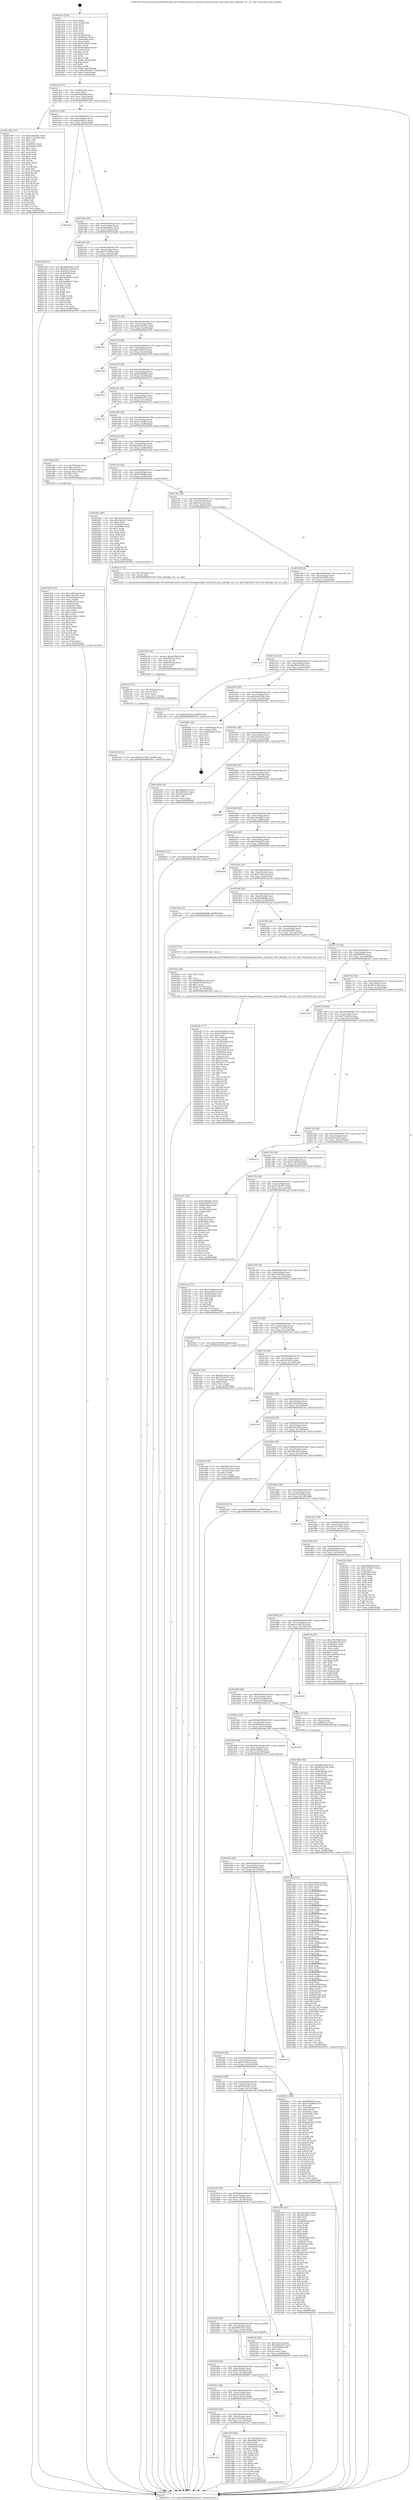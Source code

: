 digraph "0x401430" {
  label = "0x401430 (/mnt/c/Users/mathe/Desktop/tcc/POCII/binaries/extr_linuxdriversgpudrmdrm_internal.h_drm_debugfs_crtc_crc_add_Final-ollvm.out::main(0))"
  labelloc = "t"
  node[shape=record]

  Entry [label="",width=0.3,height=0.3,shape=circle,fillcolor=black,style=filled]
  "0x4014a4" [label="{
     0x4014a4 [32]\l
     | [instrs]\l
     &nbsp;&nbsp;0x4014a4 \<+6\>: mov -0x98(%rbp),%eax\l
     &nbsp;&nbsp;0x4014aa \<+2\>: mov %eax,%ecx\l
     &nbsp;&nbsp;0x4014ac \<+6\>: sub $0x948da66c,%ecx\l
     &nbsp;&nbsp;0x4014b2 \<+6\>: mov %eax,-0xac(%rbp)\l
     &nbsp;&nbsp;0x4014b8 \<+6\>: mov %ecx,-0xb0(%rbp)\l
     &nbsp;&nbsp;0x4014be \<+6\>: je 0000000000401e49 \<main+0xa19\>\l
  }"]
  "0x401e49" [label="{
     0x401e49 [137]\l
     | [instrs]\l
     &nbsp;&nbsp;0x401e49 \<+5\>: mov $0xb1b6582c,%eax\l
     &nbsp;&nbsp;0x401e4e \<+5\>: mov $0x11165260,%ecx\l
     &nbsp;&nbsp;0x401e53 \<+2\>: mov $0x1,%dl\l
     &nbsp;&nbsp;0x401e55 \<+2\>: xor %esi,%esi\l
     &nbsp;&nbsp;0x401e57 \<+7\>: mov 0x40505c,%edi\l
     &nbsp;&nbsp;0x401e5e \<+8\>: mov 0x405060,%r8d\l
     &nbsp;&nbsp;0x401e66 \<+3\>: sub $0x1,%esi\l
     &nbsp;&nbsp;0x401e69 \<+3\>: mov %edi,%r9d\l
     &nbsp;&nbsp;0x401e6c \<+3\>: add %esi,%r9d\l
     &nbsp;&nbsp;0x401e6f \<+4\>: imul %r9d,%edi\l
     &nbsp;&nbsp;0x401e73 \<+3\>: and $0x1,%edi\l
     &nbsp;&nbsp;0x401e76 \<+3\>: cmp $0x0,%edi\l
     &nbsp;&nbsp;0x401e79 \<+4\>: sete %r10b\l
     &nbsp;&nbsp;0x401e7d \<+4\>: cmp $0xa,%r8d\l
     &nbsp;&nbsp;0x401e81 \<+4\>: setl %r11b\l
     &nbsp;&nbsp;0x401e85 \<+3\>: mov %r10b,%bl\l
     &nbsp;&nbsp;0x401e88 \<+3\>: xor $0xff,%bl\l
     &nbsp;&nbsp;0x401e8b \<+3\>: mov %r11b,%r14b\l
     &nbsp;&nbsp;0x401e8e \<+4\>: xor $0xff,%r14b\l
     &nbsp;&nbsp;0x401e92 \<+3\>: xor $0x0,%dl\l
     &nbsp;&nbsp;0x401e95 \<+3\>: mov %bl,%r15b\l
     &nbsp;&nbsp;0x401e98 \<+4\>: and $0x0,%r15b\l
     &nbsp;&nbsp;0x401e9c \<+3\>: and %dl,%r10b\l
     &nbsp;&nbsp;0x401e9f \<+3\>: mov %r14b,%r12b\l
     &nbsp;&nbsp;0x401ea2 \<+4\>: and $0x0,%r12b\l
     &nbsp;&nbsp;0x401ea6 \<+3\>: and %dl,%r11b\l
     &nbsp;&nbsp;0x401ea9 \<+3\>: or %r10b,%r15b\l
     &nbsp;&nbsp;0x401eac \<+3\>: or %r11b,%r12b\l
     &nbsp;&nbsp;0x401eaf \<+3\>: xor %r12b,%r15b\l
     &nbsp;&nbsp;0x401eb2 \<+3\>: or %r14b,%bl\l
     &nbsp;&nbsp;0x401eb5 \<+3\>: xor $0xff,%bl\l
     &nbsp;&nbsp;0x401eb8 \<+3\>: or $0x0,%dl\l
     &nbsp;&nbsp;0x401ebb \<+2\>: and %dl,%bl\l
     &nbsp;&nbsp;0x401ebd \<+3\>: or %bl,%r15b\l
     &nbsp;&nbsp;0x401ec0 \<+4\>: test $0x1,%r15b\l
     &nbsp;&nbsp;0x401ec4 \<+3\>: cmovne %ecx,%eax\l
     &nbsp;&nbsp;0x401ec7 \<+6\>: mov %eax,-0x98(%rbp)\l
     &nbsp;&nbsp;0x401ecd \<+5\>: jmp 0000000000402931 \<main+0x1501\>\l
  }"]
  "0x4014c4" [label="{
     0x4014c4 [28]\l
     | [instrs]\l
     &nbsp;&nbsp;0x4014c4 \<+5\>: jmp 00000000004014c9 \<main+0x99\>\l
     &nbsp;&nbsp;0x4014c9 \<+6\>: mov -0xac(%rbp),%eax\l
     &nbsp;&nbsp;0x4014cf \<+5\>: sub $0x9a00641e,%eax\l
     &nbsp;&nbsp;0x4014d4 \<+6\>: mov %eax,-0xb4(%rbp)\l
     &nbsp;&nbsp;0x4014da \<+6\>: je 0000000000402256 \<main+0xe26\>\l
  }"]
  Exit [label="",width=0.3,height=0.3,shape=circle,fillcolor=black,style=filled,peripheries=2]
  "0x402256" [label="{
     0x402256\l
  }", style=dashed]
  "0x4014e0" [label="{
     0x4014e0 [28]\l
     | [instrs]\l
     &nbsp;&nbsp;0x4014e0 \<+5\>: jmp 00000000004014e5 \<main+0xb5\>\l
     &nbsp;&nbsp;0x4014e5 \<+6\>: mov -0xac(%rbp),%eax\l
     &nbsp;&nbsp;0x4014eb \<+5\>: sub $0xa6be8e7c,%eax\l
     &nbsp;&nbsp;0x4014f0 \<+6\>: mov %eax,-0xb8(%rbp)\l
     &nbsp;&nbsp;0x4014f6 \<+6\>: je 0000000000401bd8 \<main+0x7a8\>\l
  }"]
  "0x40220a" [label="{
     0x40220a [15]\l
     | [instrs]\l
     &nbsp;&nbsp;0x40220a \<+10\>: movl $0x3127f2f4,-0x98(%rbp)\l
     &nbsp;&nbsp;0x402214 \<+5\>: jmp 0000000000402931 \<main+0x1501\>\l
  }"]
  "0x401bd8" [label="{
     0x401bd8 [91]\l
     | [instrs]\l
     &nbsp;&nbsp;0x401bd8 \<+5\>: mov $0xbf80cb95,%eax\l
     &nbsp;&nbsp;0x401bdd \<+5\>: mov $0x421b3a9f,%ecx\l
     &nbsp;&nbsp;0x401be2 \<+7\>: mov 0x40505c,%edx\l
     &nbsp;&nbsp;0x401be9 \<+7\>: mov 0x405060,%esi\l
     &nbsp;&nbsp;0x401bf0 \<+2\>: mov %edx,%edi\l
     &nbsp;&nbsp;0x401bf2 \<+6\>: add $0x3ab66b57,%edi\l
     &nbsp;&nbsp;0x401bf8 \<+3\>: sub $0x1,%edi\l
     &nbsp;&nbsp;0x401bfb \<+6\>: sub $0x3ab66b57,%edi\l
     &nbsp;&nbsp;0x401c01 \<+3\>: imul %edi,%edx\l
     &nbsp;&nbsp;0x401c04 \<+3\>: and $0x1,%edx\l
     &nbsp;&nbsp;0x401c07 \<+3\>: cmp $0x0,%edx\l
     &nbsp;&nbsp;0x401c0a \<+4\>: sete %r8b\l
     &nbsp;&nbsp;0x401c0e \<+3\>: cmp $0xa,%esi\l
     &nbsp;&nbsp;0x401c11 \<+4\>: setl %r9b\l
     &nbsp;&nbsp;0x401c15 \<+3\>: mov %r8b,%r10b\l
     &nbsp;&nbsp;0x401c18 \<+3\>: and %r9b,%r10b\l
     &nbsp;&nbsp;0x401c1b \<+3\>: xor %r9b,%r8b\l
     &nbsp;&nbsp;0x401c1e \<+3\>: or %r8b,%r10b\l
     &nbsp;&nbsp;0x401c21 \<+4\>: test $0x1,%r10b\l
     &nbsp;&nbsp;0x401c25 \<+3\>: cmovne %ecx,%eax\l
     &nbsp;&nbsp;0x401c28 \<+6\>: mov %eax,-0x98(%rbp)\l
     &nbsp;&nbsp;0x401c2e \<+5\>: jmp 0000000000402931 \<main+0x1501\>\l
  }"]
  "0x4014fc" [label="{
     0x4014fc [28]\l
     | [instrs]\l
     &nbsp;&nbsp;0x4014fc \<+5\>: jmp 0000000000401501 \<main+0xd1\>\l
     &nbsp;&nbsp;0x401501 \<+6\>: mov -0xac(%rbp),%eax\l
     &nbsp;&nbsp;0x401507 \<+5\>: sub $0xa76c95be,%eax\l
     &nbsp;&nbsp;0x40150c \<+6\>: mov %eax,-0xbc(%rbp)\l
     &nbsp;&nbsp;0x401512 \<+6\>: je 00000000004027e3 \<main+0x13b3\>\l
  }"]
  "0x4021f5" [label="{
     0x4021f5 [21]\l
     | [instrs]\l
     &nbsp;&nbsp;0x4021f5 \<+4\>: mov -0x70(%rbp),%rcx\l
     &nbsp;&nbsp;0x4021f9 \<+3\>: mov (%rcx),%rcx\l
     &nbsp;&nbsp;0x4021fc \<+3\>: mov %rcx,%rdi\l
     &nbsp;&nbsp;0x4021ff \<+6\>: mov %eax,-0x17c(%rbp)\l
     &nbsp;&nbsp;0x402205 \<+5\>: call 0000000000401030 \<free@plt\>\l
     | [calls]\l
     &nbsp;&nbsp;0x401030 \{1\} (unknown)\l
  }"]
  "0x4027e3" [label="{
     0x4027e3\l
  }", style=dashed]
  "0x401518" [label="{
     0x401518 [28]\l
     | [instrs]\l
     &nbsp;&nbsp;0x401518 \<+5\>: jmp 000000000040151d \<main+0xed\>\l
     &nbsp;&nbsp;0x40151d \<+6\>: mov -0xac(%rbp),%eax\l
     &nbsp;&nbsp;0x401523 \<+5\>: sub $0xb1b6582c,%eax\l
     &nbsp;&nbsp;0x401528 \<+6\>: mov %eax,-0xc0(%rbp)\l
     &nbsp;&nbsp;0x40152e \<+6\>: je 00000000004027be \<main+0x138e\>\l
  }"]
  "0x4021d8" [label="{
     0x4021d8 [29]\l
     | [instrs]\l
     &nbsp;&nbsp;0x4021d8 \<+10\>: movabs $0x4030d6,%rdi\l
     &nbsp;&nbsp;0x4021e2 \<+4\>: mov -0x60(%rbp),%rcx\l
     &nbsp;&nbsp;0x4021e6 \<+2\>: mov %eax,(%rcx)\l
     &nbsp;&nbsp;0x4021e8 \<+4\>: mov -0x60(%rbp),%rcx\l
     &nbsp;&nbsp;0x4021ec \<+2\>: mov (%rcx),%esi\l
     &nbsp;&nbsp;0x4021ee \<+2\>: mov $0x0,%al\l
     &nbsp;&nbsp;0x4021f0 \<+5\>: call 0000000000401040 \<printf@plt\>\l
     | [calls]\l
     &nbsp;&nbsp;0x401040 \{1\} (unknown)\l
  }"]
  "0x4027be" [label="{
     0x4027be\l
  }", style=dashed]
  "0x401534" [label="{
     0x401534 [28]\l
     | [instrs]\l
     &nbsp;&nbsp;0x401534 \<+5\>: jmp 0000000000401539 \<main+0x109\>\l
     &nbsp;&nbsp;0x401539 \<+6\>: mov -0xac(%rbp),%eax\l
     &nbsp;&nbsp;0x40153f \<+5\>: sub $0xb70f64c0,%eax\l
     &nbsp;&nbsp;0x401544 \<+6\>: mov %eax,-0xc4(%rbp)\l
     &nbsp;&nbsp;0x40154a \<+6\>: je 0000000000402709 \<main+0x12d9\>\l
  }"]
  "0x401ff2" [label="{
     0x401ff2 [177]\l
     | [instrs]\l
     &nbsp;&nbsp;0x401ff2 \<+5\>: mov $0xa76c95be,%ecx\l
     &nbsp;&nbsp;0x401ff7 \<+5\>: mov $0x243b5d19,%edx\l
     &nbsp;&nbsp;0x401ffc \<+3\>: mov $0x1,%sil\l
     &nbsp;&nbsp;0x401fff \<+6\>: mov -0x178(%rbp),%edi\l
     &nbsp;&nbsp;0x402005 \<+3\>: imul %eax,%edi\l
     &nbsp;&nbsp;0x402008 \<+4\>: mov -0x70(%rbp),%r8\l
     &nbsp;&nbsp;0x40200c \<+3\>: mov (%r8),%r8\l
     &nbsp;&nbsp;0x40200f \<+4\>: mov -0x68(%rbp),%r9\l
     &nbsp;&nbsp;0x402013 \<+3\>: movslq (%r9),%r9\l
     &nbsp;&nbsp;0x402016 \<+4\>: mov %edi,(%r8,%r9,4)\l
     &nbsp;&nbsp;0x40201a \<+7\>: mov 0x40505c,%eax\l
     &nbsp;&nbsp;0x402021 \<+7\>: mov 0x405060,%edi\l
     &nbsp;&nbsp;0x402028 \<+3\>: mov %eax,%r10d\l
     &nbsp;&nbsp;0x40202b \<+7\>: add $0x462737f,%r10d\l
     &nbsp;&nbsp;0x402032 \<+4\>: sub $0x1,%r10d\l
     &nbsp;&nbsp;0x402036 \<+7\>: sub $0x462737f,%r10d\l
     &nbsp;&nbsp;0x40203d \<+4\>: imul %r10d,%eax\l
     &nbsp;&nbsp;0x402041 \<+3\>: and $0x1,%eax\l
     &nbsp;&nbsp;0x402044 \<+3\>: cmp $0x0,%eax\l
     &nbsp;&nbsp;0x402047 \<+4\>: sete %r11b\l
     &nbsp;&nbsp;0x40204b \<+3\>: cmp $0xa,%edi\l
     &nbsp;&nbsp;0x40204e \<+3\>: setl %bl\l
     &nbsp;&nbsp;0x402051 \<+3\>: mov %r11b,%r14b\l
     &nbsp;&nbsp;0x402054 \<+4\>: xor $0xff,%r14b\l
     &nbsp;&nbsp;0x402058 \<+3\>: mov %bl,%r15b\l
     &nbsp;&nbsp;0x40205b \<+4\>: xor $0xff,%r15b\l
     &nbsp;&nbsp;0x40205f \<+4\>: xor $0x0,%sil\l
     &nbsp;&nbsp;0x402063 \<+3\>: mov %r14b,%r12b\l
     &nbsp;&nbsp;0x402066 \<+4\>: and $0x0,%r12b\l
     &nbsp;&nbsp;0x40206a \<+3\>: and %sil,%r11b\l
     &nbsp;&nbsp;0x40206d \<+3\>: mov %r15b,%r13b\l
     &nbsp;&nbsp;0x402070 \<+4\>: and $0x0,%r13b\l
     &nbsp;&nbsp;0x402074 \<+3\>: and %sil,%bl\l
     &nbsp;&nbsp;0x402077 \<+3\>: or %r11b,%r12b\l
     &nbsp;&nbsp;0x40207a \<+3\>: or %bl,%r13b\l
     &nbsp;&nbsp;0x40207d \<+3\>: xor %r13b,%r12b\l
     &nbsp;&nbsp;0x402080 \<+3\>: or %r15b,%r14b\l
     &nbsp;&nbsp;0x402083 \<+4\>: xor $0xff,%r14b\l
     &nbsp;&nbsp;0x402087 \<+4\>: or $0x0,%sil\l
     &nbsp;&nbsp;0x40208b \<+3\>: and %sil,%r14b\l
     &nbsp;&nbsp;0x40208e \<+3\>: or %r14b,%r12b\l
     &nbsp;&nbsp;0x402091 \<+4\>: test $0x1,%r12b\l
     &nbsp;&nbsp;0x402095 \<+3\>: cmovne %edx,%ecx\l
     &nbsp;&nbsp;0x402098 \<+6\>: mov %ecx,-0x98(%rbp)\l
     &nbsp;&nbsp;0x40209e \<+5\>: jmp 0000000000402931 \<main+0x1501\>\l
  }"]
  "0x402709" [label="{
     0x402709\l
  }", style=dashed]
  "0x401550" [label="{
     0x401550 [28]\l
     | [instrs]\l
     &nbsp;&nbsp;0x401550 \<+5\>: jmp 0000000000401555 \<main+0x125\>\l
     &nbsp;&nbsp;0x401555 \<+6\>: mov -0xac(%rbp),%eax\l
     &nbsp;&nbsp;0x40155b \<+5\>: sub $0xb99390bb,%eax\l
     &nbsp;&nbsp;0x401560 \<+6\>: mov %eax,-0xc8(%rbp)\l
     &nbsp;&nbsp;0x401566 \<+6\>: je 0000000000402522 \<main+0x10f2\>\l
  }"]
  "0x401fca" [label="{
     0x401fca [40]\l
     | [instrs]\l
     &nbsp;&nbsp;0x401fca \<+5\>: mov $0x2,%ecx\l
     &nbsp;&nbsp;0x401fcf \<+1\>: cltd\l
     &nbsp;&nbsp;0x401fd0 \<+2\>: idiv %ecx\l
     &nbsp;&nbsp;0x401fd2 \<+6\>: imul $0xfffffffe,%edx,%ecx\l
     &nbsp;&nbsp;0x401fd8 \<+6\>: sub $0xb91d33f9,%ecx\l
     &nbsp;&nbsp;0x401fde \<+3\>: add $0x1,%ecx\l
     &nbsp;&nbsp;0x401fe1 \<+6\>: add $0xb91d33f9,%ecx\l
     &nbsp;&nbsp;0x401fe7 \<+6\>: mov %ecx,-0x178(%rbp)\l
     &nbsp;&nbsp;0x401fed \<+5\>: call 0000000000401160 \<next_i\>\l
     | [calls]\l
     &nbsp;&nbsp;0x401160 \{1\} (/mnt/c/Users/mathe/Desktop/tcc/POCII/binaries/extr_linuxdriversgpudrmdrm_internal.h_drm_debugfs_crtc_crc_add_Final-ollvm.out::next_i)\l
  }"]
  "0x402522" [label="{
     0x402522\l
  }", style=dashed]
  "0x40156c" [label="{
     0x40156c [28]\l
     | [instrs]\l
     &nbsp;&nbsp;0x40156c \<+5\>: jmp 0000000000401571 \<main+0x141\>\l
     &nbsp;&nbsp;0x401571 \<+6\>: mov -0xac(%rbp),%eax\l
     &nbsp;&nbsp;0x401577 \<+5\>: sub $0xbf80cb95,%eax\l
     &nbsp;&nbsp;0x40157c \<+6\>: mov %eax,-0xcc(%rbp)\l
     &nbsp;&nbsp;0x401582 \<+6\>: je 000000000040274e \<main+0x131e\>\l
  }"]
  "0x401dc8" [label="{
     0x401dc8 [114]\l
     | [instrs]\l
     &nbsp;&nbsp;0x401dc8 \<+5\>: mov $0x2e854abd,%ecx\l
     &nbsp;&nbsp;0x401dcd \<+5\>: mov $0xe7dbc3a0,%edx\l
     &nbsp;&nbsp;0x401dd2 \<+4\>: mov -0x70(%rbp),%rdi\l
     &nbsp;&nbsp;0x401dd6 \<+3\>: mov %rax,(%rdi)\l
     &nbsp;&nbsp;0x401dd9 \<+4\>: mov -0x68(%rbp),%rax\l
     &nbsp;&nbsp;0x401ddd \<+6\>: movl $0x0,(%rax)\l
     &nbsp;&nbsp;0x401de3 \<+7\>: mov 0x40505c,%esi\l
     &nbsp;&nbsp;0x401dea \<+8\>: mov 0x405060,%r8d\l
     &nbsp;&nbsp;0x401df2 \<+3\>: mov %esi,%r9d\l
     &nbsp;&nbsp;0x401df5 \<+7\>: sub $0xb1c2bbe2,%r9d\l
     &nbsp;&nbsp;0x401dfc \<+4\>: sub $0x1,%r9d\l
     &nbsp;&nbsp;0x401e00 \<+7\>: add $0xb1c2bbe2,%r9d\l
     &nbsp;&nbsp;0x401e07 \<+4\>: imul %r9d,%esi\l
     &nbsp;&nbsp;0x401e0b \<+3\>: and $0x1,%esi\l
     &nbsp;&nbsp;0x401e0e \<+3\>: cmp $0x0,%esi\l
     &nbsp;&nbsp;0x401e11 \<+4\>: sete %r10b\l
     &nbsp;&nbsp;0x401e15 \<+4\>: cmp $0xa,%r8d\l
     &nbsp;&nbsp;0x401e19 \<+4\>: setl %r11b\l
     &nbsp;&nbsp;0x401e1d \<+3\>: mov %r10b,%bl\l
     &nbsp;&nbsp;0x401e20 \<+3\>: and %r11b,%bl\l
     &nbsp;&nbsp;0x401e23 \<+3\>: xor %r11b,%r10b\l
     &nbsp;&nbsp;0x401e26 \<+3\>: or %r10b,%bl\l
     &nbsp;&nbsp;0x401e29 \<+3\>: test $0x1,%bl\l
     &nbsp;&nbsp;0x401e2c \<+3\>: cmovne %edx,%ecx\l
     &nbsp;&nbsp;0x401e2f \<+6\>: mov %ecx,-0x98(%rbp)\l
     &nbsp;&nbsp;0x401e35 \<+5\>: jmp 0000000000402931 \<main+0x1501\>\l
  }"]
  "0x40274e" [label="{
     0x40274e\l
  }", style=dashed]
  "0x401588" [label="{
     0x401588 [28]\l
     | [instrs]\l
     &nbsp;&nbsp;0x401588 \<+5\>: jmp 000000000040158d \<main+0x15d\>\l
     &nbsp;&nbsp;0x40158d \<+6\>: mov -0xac(%rbp),%eax\l
     &nbsp;&nbsp;0x401593 \<+5\>: sub $0xc473e6f8,%eax\l
     &nbsp;&nbsp;0x401598 \<+6\>: mov %eax,-0xd0(%rbp)\l
     &nbsp;&nbsp;0x40159e \<+6\>: je 00000000004028b9 \<main+0x1489\>\l
  }"]
  "0x401a04" [label="{
     0x401a04\l
  }", style=dashed]
  "0x4028b9" [label="{
     0x4028b9\l
  }", style=dashed]
  "0x4015a4" [label="{
     0x4015a4 [28]\l
     | [instrs]\l
     &nbsp;&nbsp;0x4015a4 \<+5\>: jmp 00000000004015a9 \<main+0x179\>\l
     &nbsp;&nbsp;0x4015a9 \<+6\>: mov -0xac(%rbp),%eax\l
     &nbsp;&nbsp;0x4015af \<+5\>: sub $0xc6981282,%eax\l
     &nbsp;&nbsp;0x4015b4 \<+6\>: mov %eax,-0xd4(%rbp)\l
     &nbsp;&nbsp;0x4015ba \<+6\>: je 0000000000401dab \<main+0x97b\>\l
  }"]
  "0x401d55" [label="{
     0x401d55 [86]\l
     | [instrs]\l
     &nbsp;&nbsp;0x401d55 \<+5\>: mov $0x2e854abd,%eax\l
     &nbsp;&nbsp;0x401d5a \<+5\>: mov $0xc6981282,%ecx\l
     &nbsp;&nbsp;0x401d5f \<+2\>: xor %edx,%edx\l
     &nbsp;&nbsp;0x401d61 \<+7\>: mov 0x40505c,%esi\l
     &nbsp;&nbsp;0x401d68 \<+7\>: mov 0x405060,%edi\l
     &nbsp;&nbsp;0x401d6f \<+3\>: sub $0x1,%edx\l
     &nbsp;&nbsp;0x401d72 \<+3\>: mov %esi,%r8d\l
     &nbsp;&nbsp;0x401d75 \<+3\>: add %edx,%r8d\l
     &nbsp;&nbsp;0x401d78 \<+4\>: imul %r8d,%esi\l
     &nbsp;&nbsp;0x401d7c \<+3\>: and $0x1,%esi\l
     &nbsp;&nbsp;0x401d7f \<+3\>: cmp $0x0,%esi\l
     &nbsp;&nbsp;0x401d82 \<+4\>: sete %r9b\l
     &nbsp;&nbsp;0x401d86 \<+3\>: cmp $0xa,%edi\l
     &nbsp;&nbsp;0x401d89 \<+4\>: setl %r10b\l
     &nbsp;&nbsp;0x401d8d \<+3\>: mov %r9b,%r11b\l
     &nbsp;&nbsp;0x401d90 \<+3\>: and %r10b,%r11b\l
     &nbsp;&nbsp;0x401d93 \<+3\>: xor %r10b,%r9b\l
     &nbsp;&nbsp;0x401d96 \<+3\>: or %r9b,%r11b\l
     &nbsp;&nbsp;0x401d99 \<+4\>: test $0x1,%r11b\l
     &nbsp;&nbsp;0x401d9d \<+3\>: cmovne %ecx,%eax\l
     &nbsp;&nbsp;0x401da0 \<+6\>: mov %eax,-0x98(%rbp)\l
     &nbsp;&nbsp;0x401da6 \<+5\>: jmp 0000000000402931 \<main+0x1501\>\l
  }"]
  "0x401dab" [label="{
     0x401dab [29]\l
     | [instrs]\l
     &nbsp;&nbsp;0x401dab \<+4\>: mov -0x78(%rbp),%rax\l
     &nbsp;&nbsp;0x401daf \<+6\>: movl $0x1,(%rax)\l
     &nbsp;&nbsp;0x401db5 \<+4\>: mov -0x78(%rbp),%rax\l
     &nbsp;&nbsp;0x401db9 \<+3\>: movslq (%rax),%rax\l
     &nbsp;&nbsp;0x401dbc \<+4\>: shl $0x2,%rax\l
     &nbsp;&nbsp;0x401dc0 \<+3\>: mov %rax,%rdi\l
     &nbsp;&nbsp;0x401dc3 \<+5\>: call 0000000000401050 \<malloc@plt\>\l
     | [calls]\l
     &nbsp;&nbsp;0x401050 \{1\} (unknown)\l
  }"]
  "0x4015c0" [label="{
     0x4015c0 [28]\l
     | [instrs]\l
     &nbsp;&nbsp;0x4015c0 \<+5\>: jmp 00000000004015c5 \<main+0x195\>\l
     &nbsp;&nbsp;0x4015c5 \<+6\>: mov -0xac(%rbp),%eax\l
     &nbsp;&nbsp;0x4015cb \<+5\>: sub $0xc97f0b4f,%eax\l
     &nbsp;&nbsp;0x4015d0 \<+6\>: mov %eax,-0xd8(%rbp)\l
     &nbsp;&nbsp;0x4015d6 \<+6\>: je 00000000004020b2 \<main+0xc82\>\l
  }"]
  "0x4019e8" [label="{
     0x4019e8 [28]\l
     | [instrs]\l
     &nbsp;&nbsp;0x4019e8 \<+5\>: jmp 00000000004019ed \<main+0x5bd\>\l
     &nbsp;&nbsp;0x4019ed \<+6\>: mov -0xac(%rbp),%eax\l
     &nbsp;&nbsp;0x4019f3 \<+5\>: sub $0x7525597d,%eax\l
     &nbsp;&nbsp;0x4019f8 \<+6\>: mov %eax,-0x170(%rbp)\l
     &nbsp;&nbsp;0x4019fe \<+6\>: je 0000000000401d55 \<main+0x925\>\l
  }"]
  "0x4020b2" [label="{
     0x4020b2 [86]\l
     | [instrs]\l
     &nbsp;&nbsp;0x4020b2 \<+5\>: mov $0xe56cbd79,%eax\l
     &nbsp;&nbsp;0x4020b7 \<+5\>: mov $0x5f4a22f1,%ecx\l
     &nbsp;&nbsp;0x4020bc \<+2\>: xor %edx,%edx\l
     &nbsp;&nbsp;0x4020be \<+7\>: mov 0x40505c,%esi\l
     &nbsp;&nbsp;0x4020c5 \<+7\>: mov 0x405060,%edi\l
     &nbsp;&nbsp;0x4020cc \<+3\>: sub $0x1,%edx\l
     &nbsp;&nbsp;0x4020cf \<+3\>: mov %esi,%r8d\l
     &nbsp;&nbsp;0x4020d2 \<+3\>: add %edx,%r8d\l
     &nbsp;&nbsp;0x4020d5 \<+4\>: imul %r8d,%esi\l
     &nbsp;&nbsp;0x4020d9 \<+3\>: and $0x1,%esi\l
     &nbsp;&nbsp;0x4020dc \<+3\>: cmp $0x0,%esi\l
     &nbsp;&nbsp;0x4020df \<+4\>: sete %r9b\l
     &nbsp;&nbsp;0x4020e3 \<+3\>: cmp $0xa,%edi\l
     &nbsp;&nbsp;0x4020e6 \<+4\>: setl %r10b\l
     &nbsp;&nbsp;0x4020ea \<+3\>: mov %r9b,%r11b\l
     &nbsp;&nbsp;0x4020ed \<+3\>: and %r10b,%r11b\l
     &nbsp;&nbsp;0x4020f0 \<+3\>: xor %r10b,%r9b\l
     &nbsp;&nbsp;0x4020f3 \<+3\>: or %r9b,%r11b\l
     &nbsp;&nbsp;0x4020f6 \<+4\>: test $0x1,%r11b\l
     &nbsp;&nbsp;0x4020fa \<+3\>: cmovne %ecx,%eax\l
     &nbsp;&nbsp;0x4020fd \<+6\>: mov %eax,-0x98(%rbp)\l
     &nbsp;&nbsp;0x402103 \<+5\>: jmp 0000000000402931 \<main+0x1501\>\l
  }"]
  "0x4015dc" [label="{
     0x4015dc [28]\l
     | [instrs]\l
     &nbsp;&nbsp;0x4015dc \<+5\>: jmp 00000000004015e1 \<main+0x1b1\>\l
     &nbsp;&nbsp;0x4015e1 \<+6\>: mov -0xac(%rbp),%eax\l
     &nbsp;&nbsp;0x4015e7 \<+5\>: sub $0xcfcec1ef,%eax\l
     &nbsp;&nbsp;0x4015ec \<+6\>: mov %eax,-0xdc(%rbp)\l
     &nbsp;&nbsp;0x4015f2 \<+6\>: je 00000000004021cc \<main+0xd9c\>\l
  }"]
  "0x402219" [label="{
     0x402219\l
  }", style=dashed]
  "0x4021cc" [label="{
     0x4021cc [12]\l
     | [instrs]\l
     &nbsp;&nbsp;0x4021cc \<+4\>: mov -0x70(%rbp),%rax\l
     &nbsp;&nbsp;0x4021d0 \<+3\>: mov (%rax),%rdi\l
     &nbsp;&nbsp;0x4021d3 \<+5\>: call 0000000000401240 \<drm_debugfs_crtc_crc_add\>\l
     | [calls]\l
     &nbsp;&nbsp;0x401240 \{1\} (/mnt/c/Users/mathe/Desktop/tcc/POCII/binaries/extr_linuxdriversgpudrmdrm_internal.h_drm_debugfs_crtc_crc_add_Final-ollvm.out::drm_debugfs_crtc_crc_add)\l
  }"]
  "0x4015f8" [label="{
     0x4015f8 [28]\l
     | [instrs]\l
     &nbsp;&nbsp;0x4015f8 \<+5\>: jmp 00000000004015fd \<main+0x1cd\>\l
     &nbsp;&nbsp;0x4015fd \<+6\>: mov -0xac(%rbp),%eax\l
     &nbsp;&nbsp;0x401603 \<+5\>: sub $0xcffe7685,%eax\l
     &nbsp;&nbsp;0x401608 \<+6\>: mov %eax,-0xe0(%rbp)\l
     &nbsp;&nbsp;0x40160e \<+6\>: je 0000000000402513 \<main+0x10e3\>\l
  }"]
  "0x4019cc" [label="{
     0x4019cc [28]\l
     | [instrs]\l
     &nbsp;&nbsp;0x4019cc \<+5\>: jmp 00000000004019d1 \<main+0x5a1\>\l
     &nbsp;&nbsp;0x4019d1 \<+6\>: mov -0xac(%rbp),%eax\l
     &nbsp;&nbsp;0x4019d7 \<+5\>: sub $0x6cee8c0c,%eax\l
     &nbsp;&nbsp;0x4019dc \<+6\>: mov %eax,-0x16c(%rbp)\l
     &nbsp;&nbsp;0x4019e2 \<+6\>: je 0000000000402219 \<main+0xde9\>\l
  }"]
  "0x402513" [label="{
     0x402513\l
  }", style=dashed]
  "0x401614" [label="{
     0x401614 [28]\l
     | [instrs]\l
     &nbsp;&nbsp;0x401614 \<+5\>: jmp 0000000000401619 \<main+0x1e9\>\l
     &nbsp;&nbsp;0x401619 \<+6\>: mov -0xac(%rbp),%eax\l
     &nbsp;&nbsp;0x40161f \<+5\>: sub $0xdbdcb198,%eax\l
     &nbsp;&nbsp;0x401624 \<+6\>: mov %eax,-0xe4(%rbp)\l
     &nbsp;&nbsp;0x40162a \<+6\>: je 0000000000401cec \<main+0x8bc\>\l
  }"]
  "0x402863" [label="{
     0x402863\l
  }", style=dashed]
  "0x401cec" [label="{
     0x401cec [15]\l
     | [instrs]\l
     &nbsp;&nbsp;0x401cec \<+10\>: movl $0x2fad10fa,-0x98(%rbp)\l
     &nbsp;&nbsp;0x401cf6 \<+5\>: jmp 0000000000402931 \<main+0x1501\>\l
  }"]
  "0x401630" [label="{
     0x401630 [28]\l
     | [instrs]\l
     &nbsp;&nbsp;0x401630 \<+5\>: jmp 0000000000401635 \<main+0x205\>\l
     &nbsp;&nbsp;0x401635 \<+6\>: mov -0xac(%rbp),%eax\l
     &nbsp;&nbsp;0x40163b \<+5\>: sub $0xdecb57b6,%eax\l
     &nbsp;&nbsp;0x401640 \<+6\>: mov %eax,-0xe8(%rbp)\l
     &nbsp;&nbsp;0x401646 \<+6\>: je 00000000004026f1 \<main+0x12c1\>\l
  }"]
  "0x4019b0" [label="{
     0x4019b0 [28]\l
     | [instrs]\l
     &nbsp;&nbsp;0x4019b0 \<+5\>: jmp 00000000004019b5 \<main+0x585\>\l
     &nbsp;&nbsp;0x4019b5 \<+6\>: mov -0xac(%rbp),%eax\l
     &nbsp;&nbsp;0x4019bb \<+5\>: sub $0x65cb54e8,%eax\l
     &nbsp;&nbsp;0x4019c0 \<+6\>: mov %eax,-0x168(%rbp)\l
     &nbsp;&nbsp;0x4019c6 \<+6\>: je 0000000000402863 \<main+0x1433\>\l
  }"]
  "0x4026f1" [label="{
     0x4026f1 [24]\l
     | [instrs]\l
     &nbsp;&nbsp;0x4026f1 \<+7\>: mov -0x90(%rbp),%rax\l
     &nbsp;&nbsp;0x4026f8 \<+2\>: mov (%rax),%eax\l
     &nbsp;&nbsp;0x4026fa \<+4\>: lea -0x28(%rbp),%rsp\l
     &nbsp;&nbsp;0x4026fe \<+1\>: pop %rbx\l
     &nbsp;&nbsp;0x4026ff \<+2\>: pop %r12\l
     &nbsp;&nbsp;0x402701 \<+2\>: pop %r13\l
     &nbsp;&nbsp;0x402703 \<+2\>: pop %r14\l
     &nbsp;&nbsp;0x402705 \<+2\>: pop %r15\l
     &nbsp;&nbsp;0x402707 \<+1\>: pop %rbp\l
     &nbsp;&nbsp;0x402708 \<+1\>: ret\l
  }"]
  "0x40164c" [label="{
     0x40164c [28]\l
     | [instrs]\l
     &nbsp;&nbsp;0x40164c \<+5\>: jmp 0000000000401651 \<main+0x221\>\l
     &nbsp;&nbsp;0x401651 \<+6\>: mov -0xac(%rbp),%eax\l
     &nbsp;&nbsp;0x401657 \<+5\>: sub $0xe05c9194,%eax\l
     &nbsp;&nbsp;0x40165c \<+6\>: mov %eax,-0xec(%rbp)\l
     &nbsp;&nbsp;0x401662 \<+6\>: je 0000000000401b99 \<main+0x769\>\l
  }"]
  "0x401d19" [label="{
     0x401d19\l
  }", style=dashed]
  "0x401b99" [label="{
     0x401b99 [30]\l
     | [instrs]\l
     &nbsp;&nbsp;0x401b99 \<+5\>: mov $0xa6be8e7c,%eax\l
     &nbsp;&nbsp;0x401b9e \<+5\>: mov $0x2d39ef5c,%ecx\l
     &nbsp;&nbsp;0x401ba3 \<+3\>: mov -0x31(%rbp),%dl\l
     &nbsp;&nbsp;0x401ba6 \<+3\>: test $0x1,%dl\l
     &nbsp;&nbsp;0x401ba9 \<+3\>: cmovne %ecx,%eax\l
     &nbsp;&nbsp;0x401bac \<+6\>: mov %eax,-0x98(%rbp)\l
     &nbsp;&nbsp;0x401bb2 \<+5\>: jmp 0000000000402931 \<main+0x1501\>\l
  }"]
  "0x401668" [label="{
     0x401668 [28]\l
     | [instrs]\l
     &nbsp;&nbsp;0x401668 \<+5\>: jmp 000000000040166d \<main+0x23d\>\l
     &nbsp;&nbsp;0x40166d \<+6\>: mov -0xac(%rbp),%eax\l
     &nbsp;&nbsp;0x401673 \<+5\>: sub $0xe39b27d6,%eax\l
     &nbsp;&nbsp;0x401678 \<+6\>: mov %eax,-0xf0(%rbp)\l
     &nbsp;&nbsp;0x40167e \<+6\>: je 000000000040242f \<main+0xfff\>\l
  }"]
  "0x401994" [label="{
     0x401994 [28]\l
     | [instrs]\l
     &nbsp;&nbsp;0x401994 \<+5\>: jmp 0000000000401999 \<main+0x569\>\l
     &nbsp;&nbsp;0x401999 \<+6\>: mov -0xac(%rbp),%eax\l
     &nbsp;&nbsp;0x40199f \<+5\>: sub $0x64951ab7,%eax\l
     &nbsp;&nbsp;0x4019a4 \<+6\>: mov %eax,-0x164(%rbp)\l
     &nbsp;&nbsp;0x4019aa \<+6\>: je 0000000000401d19 \<main+0x8e9\>\l
  }"]
  "0x40242f" [label="{
     0x40242f\l
  }", style=dashed]
  "0x401684" [label="{
     0x401684 [28]\l
     | [instrs]\l
     &nbsp;&nbsp;0x401684 \<+5\>: jmp 0000000000401689 \<main+0x259\>\l
     &nbsp;&nbsp;0x401689 \<+6\>: mov -0xac(%rbp),%eax\l
     &nbsp;&nbsp;0x40168f \<+5\>: sub $0xe3c9adb6,%eax\l
     &nbsp;&nbsp;0x401694 \<+6\>: mov %eax,-0xf4(%rbp)\l
     &nbsp;&nbsp;0x40169a \<+6\>: je 00000000004026e2 \<main+0x12b2\>\l
  }"]
  "0x401f4c" [label="{
     0x401f4c [30]\l
     | [instrs]\l
     &nbsp;&nbsp;0x401f4c \<+5\>: mov $0xcfcec1ef,%eax\l
     &nbsp;&nbsp;0x401f51 \<+5\>: mov $0x4058cd35,%ecx\l
     &nbsp;&nbsp;0x401f56 \<+3\>: mov -0x29(%rbp),%dl\l
     &nbsp;&nbsp;0x401f59 \<+3\>: test $0x1,%dl\l
     &nbsp;&nbsp;0x401f5c \<+3\>: cmovne %ecx,%eax\l
     &nbsp;&nbsp;0x401f5f \<+6\>: mov %eax,-0x98(%rbp)\l
     &nbsp;&nbsp;0x401f65 \<+5\>: jmp 0000000000402931 \<main+0x1501\>\l
  }"]
  "0x4026e2" [label="{
     0x4026e2 [15]\l
     | [instrs]\l
     &nbsp;&nbsp;0x4026e2 \<+10\>: movl $0xdecb57b6,-0x98(%rbp)\l
     &nbsp;&nbsp;0x4026ec \<+5\>: jmp 0000000000402931 \<main+0x1501\>\l
  }"]
  "0x4016a0" [label="{
     0x4016a0 [28]\l
     | [instrs]\l
     &nbsp;&nbsp;0x4016a0 \<+5\>: jmp 00000000004016a5 \<main+0x275\>\l
     &nbsp;&nbsp;0x4016a5 \<+6\>: mov -0xac(%rbp),%eax\l
     &nbsp;&nbsp;0x4016ab \<+5\>: sub $0xe56cbd79,%eax\l
     &nbsp;&nbsp;0x4016b0 \<+6\>: mov %eax,-0xf8(%rbp)\l
     &nbsp;&nbsp;0x4016b6 \<+6\>: je 0000000000402839 \<main+0x1409\>\l
  }"]
  "0x401978" [label="{
     0x401978 [28]\l
     | [instrs]\l
     &nbsp;&nbsp;0x401978 \<+5\>: jmp 000000000040197d \<main+0x54d\>\l
     &nbsp;&nbsp;0x40197d \<+6\>: mov -0xac(%rbp),%eax\l
     &nbsp;&nbsp;0x401983 \<+5\>: sub $0x6194d7f6,%eax\l
     &nbsp;&nbsp;0x401988 \<+6\>: mov %eax,-0x160(%rbp)\l
     &nbsp;&nbsp;0x40198e \<+6\>: je 0000000000401f4c \<main+0xb1c\>\l
  }"]
  "0x402839" [label="{
     0x402839\l
  }", style=dashed]
  "0x4016bc" [label="{
     0x4016bc [28]\l
     | [instrs]\l
     &nbsp;&nbsp;0x4016bc \<+5\>: jmp 00000000004016c1 \<main+0x291\>\l
     &nbsp;&nbsp;0x4016c1 \<+6\>: mov -0xac(%rbp),%eax\l
     &nbsp;&nbsp;0x4016c7 \<+5\>: sub $0xe7dbc3a0,%eax\l
     &nbsp;&nbsp;0x4016cc \<+6\>: mov %eax,-0xfc(%rbp)\l
     &nbsp;&nbsp;0x4016d2 \<+6\>: je 0000000000401e3a \<main+0xa0a\>\l
  }"]
  "0x402108" [label="{
     0x402108 [181]\l
     | [instrs]\l
     &nbsp;&nbsp;0x402108 \<+5\>: mov $0xe56cbd79,%eax\l
     &nbsp;&nbsp;0x40210d \<+5\>: mov $0x2fdc4b2d,%ecx\l
     &nbsp;&nbsp;0x402112 \<+2\>: mov $0x1,%dl\l
     &nbsp;&nbsp;0x402114 \<+2\>: xor %esi,%esi\l
     &nbsp;&nbsp;0x402116 \<+4\>: mov -0x68(%rbp),%rdi\l
     &nbsp;&nbsp;0x40211a \<+3\>: mov (%rdi),%r8d\l
     &nbsp;&nbsp;0x40211d \<+3\>: mov %esi,%r9d\l
     &nbsp;&nbsp;0x402120 \<+3\>: sub %r8d,%r9d\l
     &nbsp;&nbsp;0x402123 \<+3\>: mov %esi,%r8d\l
     &nbsp;&nbsp;0x402126 \<+4\>: sub $0x1,%r8d\l
     &nbsp;&nbsp;0x40212a \<+3\>: add %r8d,%r9d\l
     &nbsp;&nbsp;0x40212d \<+3\>: sub %r9d,%esi\l
     &nbsp;&nbsp;0x402130 \<+4\>: mov -0x68(%rbp),%rdi\l
     &nbsp;&nbsp;0x402134 \<+2\>: mov %esi,(%rdi)\l
     &nbsp;&nbsp;0x402136 \<+7\>: mov 0x40505c,%esi\l
     &nbsp;&nbsp;0x40213d \<+8\>: mov 0x405060,%r8d\l
     &nbsp;&nbsp;0x402145 \<+3\>: mov %esi,%r9d\l
     &nbsp;&nbsp;0x402148 \<+7\>: sub $0x52414a1f,%r9d\l
     &nbsp;&nbsp;0x40214f \<+4\>: sub $0x1,%r9d\l
     &nbsp;&nbsp;0x402153 \<+7\>: add $0x52414a1f,%r9d\l
     &nbsp;&nbsp;0x40215a \<+4\>: imul %r9d,%esi\l
     &nbsp;&nbsp;0x40215e \<+3\>: and $0x1,%esi\l
     &nbsp;&nbsp;0x402161 \<+3\>: cmp $0x0,%esi\l
     &nbsp;&nbsp;0x402164 \<+4\>: sete %r10b\l
     &nbsp;&nbsp;0x402168 \<+4\>: cmp $0xa,%r8d\l
     &nbsp;&nbsp;0x40216c \<+4\>: setl %r11b\l
     &nbsp;&nbsp;0x402170 \<+3\>: mov %r10b,%bl\l
     &nbsp;&nbsp;0x402173 \<+3\>: xor $0xff,%bl\l
     &nbsp;&nbsp;0x402176 \<+3\>: mov %r11b,%r14b\l
     &nbsp;&nbsp;0x402179 \<+4\>: xor $0xff,%r14b\l
     &nbsp;&nbsp;0x40217d \<+3\>: xor $0x0,%dl\l
     &nbsp;&nbsp;0x402180 \<+3\>: mov %bl,%r15b\l
     &nbsp;&nbsp;0x402183 \<+4\>: and $0x0,%r15b\l
     &nbsp;&nbsp;0x402187 \<+3\>: and %dl,%r10b\l
     &nbsp;&nbsp;0x40218a \<+3\>: mov %r14b,%r12b\l
     &nbsp;&nbsp;0x40218d \<+4\>: and $0x0,%r12b\l
     &nbsp;&nbsp;0x402191 \<+3\>: and %dl,%r11b\l
     &nbsp;&nbsp;0x402194 \<+3\>: or %r10b,%r15b\l
     &nbsp;&nbsp;0x402197 \<+3\>: or %r11b,%r12b\l
     &nbsp;&nbsp;0x40219a \<+3\>: xor %r12b,%r15b\l
     &nbsp;&nbsp;0x40219d \<+3\>: or %r14b,%bl\l
     &nbsp;&nbsp;0x4021a0 \<+3\>: xor $0xff,%bl\l
     &nbsp;&nbsp;0x4021a3 \<+3\>: or $0x0,%dl\l
     &nbsp;&nbsp;0x4021a6 \<+2\>: and %dl,%bl\l
     &nbsp;&nbsp;0x4021a8 \<+3\>: or %bl,%r15b\l
     &nbsp;&nbsp;0x4021ab \<+4\>: test $0x1,%r15b\l
     &nbsp;&nbsp;0x4021af \<+3\>: cmovne %ecx,%eax\l
     &nbsp;&nbsp;0x4021b2 \<+6\>: mov %eax,-0x98(%rbp)\l
     &nbsp;&nbsp;0x4021b8 \<+5\>: jmp 0000000000402931 \<main+0x1501\>\l
  }"]
  "0x401e3a" [label="{
     0x401e3a [15]\l
     | [instrs]\l
     &nbsp;&nbsp;0x401e3a \<+10\>: movl $0x948da66c,-0x98(%rbp)\l
     &nbsp;&nbsp;0x401e44 \<+5\>: jmp 0000000000402931 \<main+0x1501\>\l
  }"]
  "0x4016d8" [label="{
     0x4016d8 [28]\l
     | [instrs]\l
     &nbsp;&nbsp;0x4016d8 \<+5\>: jmp 00000000004016dd \<main+0x2ad\>\l
     &nbsp;&nbsp;0x4016dd \<+6\>: mov -0xac(%rbp),%eax\l
     &nbsp;&nbsp;0x4016e3 \<+5\>: sub $0xeab68dd1,%eax\l
     &nbsp;&nbsp;0x4016e8 \<+6\>: mov %eax,-0x100(%rbp)\l
     &nbsp;&nbsp;0x4016ee \<+6\>: je 00000000004023a0 \<main+0xf70\>\l
  }"]
  "0x40195c" [label="{
     0x40195c [28]\l
     | [instrs]\l
     &nbsp;&nbsp;0x40195c \<+5\>: jmp 0000000000401961 \<main+0x531\>\l
     &nbsp;&nbsp;0x401961 \<+6\>: mov -0xac(%rbp),%eax\l
     &nbsp;&nbsp;0x401967 \<+5\>: sub $0x5f4a22f1,%eax\l
     &nbsp;&nbsp;0x40196c \<+6\>: mov %eax,-0x15c(%rbp)\l
     &nbsp;&nbsp;0x401972 \<+6\>: je 0000000000402108 \<main+0xcd8\>\l
  }"]
  "0x4023a0" [label="{
     0x4023a0\l
  }", style=dashed]
  "0x4016f4" [label="{
     0x4016f4 [28]\l
     | [instrs]\l
     &nbsp;&nbsp;0x4016f4 \<+5\>: jmp 00000000004016f9 \<main+0x2c9\>\l
     &nbsp;&nbsp;0x4016f9 \<+6\>: mov -0xac(%rbp),%eax\l
     &nbsp;&nbsp;0x4016ff \<+5\>: sub $0xebb0c059,%eax\l
     &nbsp;&nbsp;0x401704 \<+6\>: mov %eax,-0x104(%rbp)\l
     &nbsp;&nbsp;0x40170a \<+6\>: je 0000000000401fc5 \<main+0xb95\>\l
  }"]
  "0x402642" [label="{
     0x402642 [160]\l
     | [instrs]\l
     &nbsp;&nbsp;0x402642 \<+5\>: mov $0xf0fb6f03,%eax\l
     &nbsp;&nbsp;0x402647 \<+5\>: mov $0xe3c9adb6,%ecx\l
     &nbsp;&nbsp;0x40264c \<+2\>: mov $0x1,%dl\l
     &nbsp;&nbsp;0x40264e \<+7\>: mov -0x90(%rbp),%rsi\l
     &nbsp;&nbsp;0x402655 \<+6\>: movl $0x0,(%rsi)\l
     &nbsp;&nbsp;0x40265b \<+7\>: mov 0x40505c,%edi\l
     &nbsp;&nbsp;0x402662 \<+8\>: mov 0x405060,%r8d\l
     &nbsp;&nbsp;0x40266a \<+3\>: mov %edi,%r9d\l
     &nbsp;&nbsp;0x40266d \<+7\>: sub $0x9ea1dcd6,%r9d\l
     &nbsp;&nbsp;0x402674 \<+4\>: sub $0x1,%r9d\l
     &nbsp;&nbsp;0x402678 \<+7\>: add $0x9ea1dcd6,%r9d\l
     &nbsp;&nbsp;0x40267f \<+4\>: imul %r9d,%edi\l
     &nbsp;&nbsp;0x402683 \<+3\>: and $0x1,%edi\l
     &nbsp;&nbsp;0x402686 \<+3\>: cmp $0x0,%edi\l
     &nbsp;&nbsp;0x402689 \<+4\>: sete %r10b\l
     &nbsp;&nbsp;0x40268d \<+4\>: cmp $0xa,%r8d\l
     &nbsp;&nbsp;0x402691 \<+4\>: setl %r11b\l
     &nbsp;&nbsp;0x402695 \<+3\>: mov %r10b,%bl\l
     &nbsp;&nbsp;0x402698 \<+3\>: xor $0xff,%bl\l
     &nbsp;&nbsp;0x40269b \<+3\>: mov %r11b,%r14b\l
     &nbsp;&nbsp;0x40269e \<+4\>: xor $0xff,%r14b\l
     &nbsp;&nbsp;0x4026a2 \<+3\>: xor $0x0,%dl\l
     &nbsp;&nbsp;0x4026a5 \<+3\>: mov %bl,%r15b\l
     &nbsp;&nbsp;0x4026a8 \<+4\>: and $0x0,%r15b\l
     &nbsp;&nbsp;0x4026ac \<+3\>: and %dl,%r10b\l
     &nbsp;&nbsp;0x4026af \<+3\>: mov %r14b,%r12b\l
     &nbsp;&nbsp;0x4026b2 \<+4\>: and $0x0,%r12b\l
     &nbsp;&nbsp;0x4026b6 \<+3\>: and %dl,%r11b\l
     &nbsp;&nbsp;0x4026b9 \<+3\>: or %r10b,%r15b\l
     &nbsp;&nbsp;0x4026bc \<+3\>: or %r11b,%r12b\l
     &nbsp;&nbsp;0x4026bf \<+3\>: xor %r12b,%r15b\l
     &nbsp;&nbsp;0x4026c2 \<+3\>: or %r14b,%bl\l
     &nbsp;&nbsp;0x4026c5 \<+3\>: xor $0xff,%bl\l
     &nbsp;&nbsp;0x4026c8 \<+3\>: or $0x0,%dl\l
     &nbsp;&nbsp;0x4026cb \<+2\>: and %dl,%bl\l
     &nbsp;&nbsp;0x4026cd \<+3\>: or %bl,%r15b\l
     &nbsp;&nbsp;0x4026d0 \<+4\>: test $0x1,%r15b\l
     &nbsp;&nbsp;0x4026d4 \<+3\>: cmovne %ecx,%eax\l
     &nbsp;&nbsp;0x4026d7 \<+6\>: mov %eax,-0x98(%rbp)\l
     &nbsp;&nbsp;0x4026dd \<+5\>: jmp 0000000000402931 \<main+0x1501\>\l
  }"]
  "0x401fc5" [label="{
     0x401fc5 [5]\l
     | [instrs]\l
     &nbsp;&nbsp;0x401fc5 \<+5\>: call 0000000000401160 \<next_i\>\l
     | [calls]\l
     &nbsp;&nbsp;0x401160 \{1\} (/mnt/c/Users/mathe/Desktop/tcc/POCII/binaries/extr_linuxdriversgpudrmdrm_internal.h_drm_debugfs_crtc_crc_add_Final-ollvm.out::next_i)\l
  }"]
  "0x401710" [label="{
     0x401710 [28]\l
     | [instrs]\l
     &nbsp;&nbsp;0x401710 \<+5\>: jmp 0000000000401715 \<main+0x2e5\>\l
     &nbsp;&nbsp;0x401715 \<+6\>: mov -0xac(%rbp),%eax\l
     &nbsp;&nbsp;0x40171b \<+5\>: sub $0xf0fb6f03,%eax\l
     &nbsp;&nbsp;0x401720 \<+6\>: mov %eax,-0x108(%rbp)\l
     &nbsp;&nbsp;0x401726 \<+6\>: je 000000000040291a \<main+0x14ea\>\l
  }"]
  "0x401940" [label="{
     0x401940 [28]\l
     | [instrs]\l
     &nbsp;&nbsp;0x401940 \<+5\>: jmp 0000000000401945 \<main+0x515\>\l
     &nbsp;&nbsp;0x401945 \<+6\>: mov -0xac(%rbp),%eax\l
     &nbsp;&nbsp;0x40194b \<+5\>: sub $0x52180e75,%eax\l
     &nbsp;&nbsp;0x401950 \<+6\>: mov %eax,-0x158(%rbp)\l
     &nbsp;&nbsp;0x401956 \<+6\>: je 0000000000402642 \<main+0x1212\>\l
  }"]
  "0x40291a" [label="{
     0x40291a\l
  }", style=dashed]
  "0x40172c" [label="{
     0x40172c [28]\l
     | [instrs]\l
     &nbsp;&nbsp;0x40172c \<+5\>: jmp 0000000000401731 \<main+0x301\>\l
     &nbsp;&nbsp;0x401731 \<+6\>: mov -0xac(%rbp),%eax\l
     &nbsp;&nbsp;0x401737 \<+5\>: sub $0xf473c79a,%eax\l
     &nbsp;&nbsp;0x40173c \<+6\>: mov %eax,-0x10c(%rbp)\l
     &nbsp;&nbsp;0x401742 \<+6\>: je 0000000000402504 \<main+0x10d4\>\l
  }"]
  "0x40257d" [label="{
     0x40257d\l
  }", style=dashed]
  "0x402504" [label="{
     0x402504\l
  }", style=dashed]
  "0x401748" [label="{
     0x401748 [28]\l
     | [instrs]\l
     &nbsp;&nbsp;0x401748 \<+5\>: jmp 000000000040174d \<main+0x31d\>\l
     &nbsp;&nbsp;0x40174d \<+6\>: mov -0xac(%rbp),%eax\l
     &nbsp;&nbsp;0x401753 \<+5\>: sub $0xf7a260ec,%eax\l
     &nbsp;&nbsp;0x401758 \<+6\>: mov %eax,-0x110(%rbp)\l
     &nbsp;&nbsp;0x40175e \<+6\>: je 0000000000402906 \<main+0x14d6\>\l
  }"]
  "0x401c46" [label="{
     0x401c46 [166]\l
     | [instrs]\l
     &nbsp;&nbsp;0x401c46 \<+5\>: mov $0xbf80cb95,%ecx\l
     &nbsp;&nbsp;0x401c4b \<+5\>: mov $0xdbdcb198,%edx\l
     &nbsp;&nbsp;0x401c50 \<+3\>: mov $0x1,%sil\l
     &nbsp;&nbsp;0x401c53 \<+4\>: mov -0x80(%rbp),%rdi\l
     &nbsp;&nbsp;0x401c57 \<+2\>: mov %eax,(%rdi)\l
     &nbsp;&nbsp;0x401c59 \<+4\>: mov -0x80(%rbp),%rdi\l
     &nbsp;&nbsp;0x401c5d \<+2\>: mov (%rdi),%eax\l
     &nbsp;&nbsp;0x401c5f \<+3\>: mov %eax,-0x30(%rbp)\l
     &nbsp;&nbsp;0x401c62 \<+7\>: mov 0x40505c,%eax\l
     &nbsp;&nbsp;0x401c69 \<+8\>: mov 0x405060,%r8d\l
     &nbsp;&nbsp;0x401c71 \<+3\>: mov %eax,%r9d\l
     &nbsp;&nbsp;0x401c74 \<+7\>: sub $0xe85ec28,%r9d\l
     &nbsp;&nbsp;0x401c7b \<+4\>: sub $0x1,%r9d\l
     &nbsp;&nbsp;0x401c7f \<+7\>: add $0xe85ec28,%r9d\l
     &nbsp;&nbsp;0x401c86 \<+4\>: imul %r9d,%eax\l
     &nbsp;&nbsp;0x401c8a \<+3\>: and $0x1,%eax\l
     &nbsp;&nbsp;0x401c8d \<+3\>: cmp $0x0,%eax\l
     &nbsp;&nbsp;0x401c90 \<+4\>: sete %r10b\l
     &nbsp;&nbsp;0x401c94 \<+4\>: cmp $0xa,%r8d\l
     &nbsp;&nbsp;0x401c98 \<+4\>: setl %r11b\l
     &nbsp;&nbsp;0x401c9c \<+3\>: mov %r10b,%bl\l
     &nbsp;&nbsp;0x401c9f \<+3\>: xor $0xff,%bl\l
     &nbsp;&nbsp;0x401ca2 \<+3\>: mov %r11b,%r14b\l
     &nbsp;&nbsp;0x401ca5 \<+4\>: xor $0xff,%r14b\l
     &nbsp;&nbsp;0x401ca9 \<+4\>: xor $0x1,%sil\l
     &nbsp;&nbsp;0x401cad \<+3\>: mov %bl,%r15b\l
     &nbsp;&nbsp;0x401cb0 \<+4\>: and $0xff,%r15b\l
     &nbsp;&nbsp;0x401cb4 \<+3\>: and %sil,%r10b\l
     &nbsp;&nbsp;0x401cb7 \<+3\>: mov %r14b,%r12b\l
     &nbsp;&nbsp;0x401cba \<+4\>: and $0xff,%r12b\l
     &nbsp;&nbsp;0x401cbe \<+3\>: and %sil,%r11b\l
     &nbsp;&nbsp;0x401cc1 \<+3\>: or %r10b,%r15b\l
     &nbsp;&nbsp;0x401cc4 \<+3\>: or %r11b,%r12b\l
     &nbsp;&nbsp;0x401cc7 \<+3\>: xor %r12b,%r15b\l
     &nbsp;&nbsp;0x401cca \<+3\>: or %r14b,%bl\l
     &nbsp;&nbsp;0x401ccd \<+3\>: xor $0xff,%bl\l
     &nbsp;&nbsp;0x401cd0 \<+4\>: or $0x1,%sil\l
     &nbsp;&nbsp;0x401cd4 \<+3\>: and %sil,%bl\l
     &nbsp;&nbsp;0x401cd7 \<+3\>: or %bl,%r15b\l
     &nbsp;&nbsp;0x401cda \<+4\>: test $0x1,%r15b\l
     &nbsp;&nbsp;0x401cde \<+3\>: cmovne %edx,%ecx\l
     &nbsp;&nbsp;0x401ce1 \<+6\>: mov %ecx,-0x98(%rbp)\l
     &nbsp;&nbsp;0x401ce7 \<+5\>: jmp 0000000000402931 \<main+0x1501\>\l
  }"]
  "0x402906" [label="{
     0x402906\l
  }", style=dashed]
  "0x401764" [label="{
     0x401764 [28]\l
     | [instrs]\l
     &nbsp;&nbsp;0x401764 \<+5\>: jmp 0000000000401769 \<main+0x339\>\l
     &nbsp;&nbsp;0x401769 \<+6\>: mov -0xac(%rbp),%eax\l
     &nbsp;&nbsp;0x40176f \<+5\>: sub $0xfcf21b9e,%eax\l
     &nbsp;&nbsp;0x401774 \<+6\>: mov %eax,-0x114(%rbp)\l
     &nbsp;&nbsp;0x40177a \<+6\>: je 000000000040227a \<main+0xe4a\>\l
  }"]
  "0x401924" [label="{
     0x401924 [28]\l
     | [instrs]\l
     &nbsp;&nbsp;0x401924 \<+5\>: jmp 0000000000401929 \<main+0x4f9\>\l
     &nbsp;&nbsp;0x401929 \<+6\>: mov -0xac(%rbp),%eax\l
     &nbsp;&nbsp;0x40192f \<+5\>: sub $0x4d5fd6e0,%eax\l
     &nbsp;&nbsp;0x401934 \<+6\>: mov %eax,-0x154(%rbp)\l
     &nbsp;&nbsp;0x40193a \<+6\>: je 000000000040257d \<main+0x114d\>\l
  }"]
  "0x40227a" [label="{
     0x40227a\l
  }", style=dashed]
  "0x401780" [label="{
     0x401780 [28]\l
     | [instrs]\l
     &nbsp;&nbsp;0x401780 \<+5\>: jmp 0000000000401785 \<main+0x355\>\l
     &nbsp;&nbsp;0x401785 \<+6\>: mov -0xac(%rbp),%eax\l
     &nbsp;&nbsp;0x40178b \<+5\>: sub $0x11165260,%eax\l
     &nbsp;&nbsp;0x401790 \<+6\>: mov %eax,-0x118(%rbp)\l
     &nbsp;&nbsp;0x401796 \<+6\>: je 0000000000401ed2 \<main+0xaa2\>\l
  }"]
  "0x401a5f" [label="{
     0x401a5f [314]\l
     | [instrs]\l
     &nbsp;&nbsp;0x401a5f \<+5\>: mov $0xb70f64c0,%eax\l
     &nbsp;&nbsp;0x401a64 \<+5\>: mov $0xe05c9194,%ecx\l
     &nbsp;&nbsp;0x401a69 \<+2\>: xor %edx,%edx\l
     &nbsp;&nbsp;0x401a6b \<+3\>: mov %rsp,%rsi\l
     &nbsp;&nbsp;0x401a6e \<+4\>: add $0xfffffffffffffff0,%rsi\l
     &nbsp;&nbsp;0x401a72 \<+3\>: mov %rsi,%rsp\l
     &nbsp;&nbsp;0x401a75 \<+7\>: mov %rsi,-0x90(%rbp)\l
     &nbsp;&nbsp;0x401a7c \<+3\>: mov %rsp,%rsi\l
     &nbsp;&nbsp;0x401a7f \<+4\>: add $0xfffffffffffffff0,%rsi\l
     &nbsp;&nbsp;0x401a83 \<+3\>: mov %rsi,%rsp\l
     &nbsp;&nbsp;0x401a86 \<+3\>: mov %rsp,%rdi\l
     &nbsp;&nbsp;0x401a89 \<+4\>: add $0xfffffffffffffff0,%rdi\l
     &nbsp;&nbsp;0x401a8d \<+3\>: mov %rdi,%rsp\l
     &nbsp;&nbsp;0x401a90 \<+7\>: mov %rdi,-0x88(%rbp)\l
     &nbsp;&nbsp;0x401a97 \<+3\>: mov %rsp,%rdi\l
     &nbsp;&nbsp;0x401a9a \<+4\>: add $0xfffffffffffffff0,%rdi\l
     &nbsp;&nbsp;0x401a9e \<+3\>: mov %rdi,%rsp\l
     &nbsp;&nbsp;0x401aa1 \<+4\>: mov %rdi,-0x80(%rbp)\l
     &nbsp;&nbsp;0x401aa5 \<+3\>: mov %rsp,%rdi\l
     &nbsp;&nbsp;0x401aa8 \<+4\>: add $0xfffffffffffffff0,%rdi\l
     &nbsp;&nbsp;0x401aac \<+3\>: mov %rdi,%rsp\l
     &nbsp;&nbsp;0x401aaf \<+4\>: mov %rdi,-0x78(%rbp)\l
     &nbsp;&nbsp;0x401ab3 \<+3\>: mov %rsp,%rdi\l
     &nbsp;&nbsp;0x401ab6 \<+4\>: add $0xfffffffffffffff0,%rdi\l
     &nbsp;&nbsp;0x401aba \<+3\>: mov %rdi,%rsp\l
     &nbsp;&nbsp;0x401abd \<+4\>: mov %rdi,-0x70(%rbp)\l
     &nbsp;&nbsp;0x401ac1 \<+3\>: mov %rsp,%rdi\l
     &nbsp;&nbsp;0x401ac4 \<+4\>: add $0xfffffffffffffff0,%rdi\l
     &nbsp;&nbsp;0x401ac8 \<+3\>: mov %rdi,%rsp\l
     &nbsp;&nbsp;0x401acb \<+4\>: mov %rdi,-0x68(%rbp)\l
     &nbsp;&nbsp;0x401acf \<+3\>: mov %rsp,%rdi\l
     &nbsp;&nbsp;0x401ad2 \<+4\>: add $0xfffffffffffffff0,%rdi\l
     &nbsp;&nbsp;0x401ad6 \<+3\>: mov %rdi,%rsp\l
     &nbsp;&nbsp;0x401ad9 \<+4\>: mov %rdi,-0x60(%rbp)\l
     &nbsp;&nbsp;0x401add \<+3\>: mov %rsp,%rdi\l
     &nbsp;&nbsp;0x401ae0 \<+4\>: add $0xfffffffffffffff0,%rdi\l
     &nbsp;&nbsp;0x401ae4 \<+3\>: mov %rdi,%rsp\l
     &nbsp;&nbsp;0x401ae7 \<+4\>: mov %rdi,-0x58(%rbp)\l
     &nbsp;&nbsp;0x401aeb \<+3\>: mov %rsp,%rdi\l
     &nbsp;&nbsp;0x401aee \<+4\>: add $0xfffffffffffffff0,%rdi\l
     &nbsp;&nbsp;0x401af2 \<+3\>: mov %rdi,%rsp\l
     &nbsp;&nbsp;0x401af5 \<+4\>: mov %rdi,-0x50(%rbp)\l
     &nbsp;&nbsp;0x401af9 \<+3\>: mov %rsp,%rdi\l
     &nbsp;&nbsp;0x401afc \<+4\>: add $0xfffffffffffffff0,%rdi\l
     &nbsp;&nbsp;0x401b00 \<+3\>: mov %rdi,%rsp\l
     &nbsp;&nbsp;0x401b03 \<+4\>: mov %rdi,-0x48(%rbp)\l
     &nbsp;&nbsp;0x401b07 \<+3\>: mov %rsp,%rdi\l
     &nbsp;&nbsp;0x401b0a \<+4\>: add $0xfffffffffffffff0,%rdi\l
     &nbsp;&nbsp;0x401b0e \<+3\>: mov %rdi,%rsp\l
     &nbsp;&nbsp;0x401b11 \<+4\>: mov %rdi,-0x40(%rbp)\l
     &nbsp;&nbsp;0x401b15 \<+7\>: mov -0x90(%rbp),%rdi\l
     &nbsp;&nbsp;0x401b1c \<+6\>: movl $0x0,(%rdi)\l
     &nbsp;&nbsp;0x401b22 \<+7\>: mov -0x9c(%rbp),%r8d\l
     &nbsp;&nbsp;0x401b29 \<+3\>: mov %r8d,(%rsi)\l
     &nbsp;&nbsp;0x401b2c \<+7\>: mov -0x88(%rbp),%rdi\l
     &nbsp;&nbsp;0x401b33 \<+7\>: mov -0xa8(%rbp),%r9\l
     &nbsp;&nbsp;0x401b3a \<+3\>: mov %r9,(%rdi)\l
     &nbsp;&nbsp;0x401b3d \<+3\>: cmpl $0x2,(%rsi)\l
     &nbsp;&nbsp;0x401b40 \<+4\>: setne %r10b\l
     &nbsp;&nbsp;0x401b44 \<+4\>: and $0x1,%r10b\l
     &nbsp;&nbsp;0x401b48 \<+4\>: mov %r10b,-0x31(%rbp)\l
     &nbsp;&nbsp;0x401b4c \<+8\>: mov 0x40505c,%r11d\l
     &nbsp;&nbsp;0x401b54 \<+7\>: mov 0x405060,%ebx\l
     &nbsp;&nbsp;0x401b5b \<+3\>: sub $0x1,%edx\l
     &nbsp;&nbsp;0x401b5e \<+3\>: mov %r11d,%r14d\l
     &nbsp;&nbsp;0x401b61 \<+3\>: add %edx,%r14d\l
     &nbsp;&nbsp;0x401b64 \<+4\>: imul %r14d,%r11d\l
     &nbsp;&nbsp;0x401b68 \<+4\>: and $0x1,%r11d\l
     &nbsp;&nbsp;0x401b6c \<+4\>: cmp $0x0,%r11d\l
     &nbsp;&nbsp;0x401b70 \<+4\>: sete %r10b\l
     &nbsp;&nbsp;0x401b74 \<+3\>: cmp $0xa,%ebx\l
     &nbsp;&nbsp;0x401b77 \<+4\>: setl %r15b\l
     &nbsp;&nbsp;0x401b7b \<+3\>: mov %r10b,%r12b\l
     &nbsp;&nbsp;0x401b7e \<+3\>: and %r15b,%r12b\l
     &nbsp;&nbsp;0x401b81 \<+3\>: xor %r15b,%r10b\l
     &nbsp;&nbsp;0x401b84 \<+3\>: or %r10b,%r12b\l
     &nbsp;&nbsp;0x401b87 \<+4\>: test $0x1,%r12b\l
     &nbsp;&nbsp;0x401b8b \<+3\>: cmovne %ecx,%eax\l
     &nbsp;&nbsp;0x401b8e \<+6\>: mov %eax,-0x98(%rbp)\l
     &nbsp;&nbsp;0x401b94 \<+5\>: jmp 0000000000402931 \<main+0x1501\>\l
  }"]
  "0x401ed2" [label="{
     0x401ed2 [122]\l
     | [instrs]\l
     &nbsp;&nbsp;0x401ed2 \<+5\>: mov $0xb1b6582c,%eax\l
     &nbsp;&nbsp;0x401ed7 \<+5\>: mov $0x6194d7f6,%ecx\l
     &nbsp;&nbsp;0x401edc \<+4\>: mov -0x68(%rbp),%rdx\l
     &nbsp;&nbsp;0x401ee0 \<+2\>: mov (%rdx),%esi\l
     &nbsp;&nbsp;0x401ee2 \<+4\>: mov -0x78(%rbp),%rdx\l
     &nbsp;&nbsp;0x401ee6 \<+2\>: cmp (%rdx),%esi\l
     &nbsp;&nbsp;0x401ee8 \<+4\>: setl %dil\l
     &nbsp;&nbsp;0x401eec \<+4\>: and $0x1,%dil\l
     &nbsp;&nbsp;0x401ef0 \<+4\>: mov %dil,-0x29(%rbp)\l
     &nbsp;&nbsp;0x401ef4 \<+7\>: mov 0x40505c,%esi\l
     &nbsp;&nbsp;0x401efb \<+8\>: mov 0x405060,%r8d\l
     &nbsp;&nbsp;0x401f03 \<+3\>: mov %esi,%r9d\l
     &nbsp;&nbsp;0x401f06 \<+7\>: sub $0x4e1ee398,%r9d\l
     &nbsp;&nbsp;0x401f0d \<+4\>: sub $0x1,%r9d\l
     &nbsp;&nbsp;0x401f11 \<+7\>: add $0x4e1ee398,%r9d\l
     &nbsp;&nbsp;0x401f18 \<+4\>: imul %r9d,%esi\l
     &nbsp;&nbsp;0x401f1c \<+3\>: and $0x1,%esi\l
     &nbsp;&nbsp;0x401f1f \<+3\>: cmp $0x0,%esi\l
     &nbsp;&nbsp;0x401f22 \<+4\>: sete %dil\l
     &nbsp;&nbsp;0x401f26 \<+4\>: cmp $0xa,%r8d\l
     &nbsp;&nbsp;0x401f2a \<+4\>: setl %r10b\l
     &nbsp;&nbsp;0x401f2e \<+3\>: mov %dil,%r11b\l
     &nbsp;&nbsp;0x401f31 \<+3\>: and %r10b,%r11b\l
     &nbsp;&nbsp;0x401f34 \<+3\>: xor %r10b,%dil\l
     &nbsp;&nbsp;0x401f37 \<+3\>: or %dil,%r11b\l
     &nbsp;&nbsp;0x401f3a \<+4\>: test $0x1,%r11b\l
     &nbsp;&nbsp;0x401f3e \<+3\>: cmovne %ecx,%eax\l
     &nbsp;&nbsp;0x401f41 \<+6\>: mov %eax,-0x98(%rbp)\l
     &nbsp;&nbsp;0x401f47 \<+5\>: jmp 0000000000402931 \<main+0x1501\>\l
  }"]
  "0x40179c" [label="{
     0x40179c [28]\l
     | [instrs]\l
     &nbsp;&nbsp;0x40179c \<+5\>: jmp 00000000004017a1 \<main+0x371\>\l
     &nbsp;&nbsp;0x4017a1 \<+6\>: mov -0xac(%rbp),%eax\l
     &nbsp;&nbsp;0x4017a7 \<+5\>: sub $0x2349c407,%eax\l
     &nbsp;&nbsp;0x4017ac \<+6\>: mov %eax,-0x11c(%rbp)\l
     &nbsp;&nbsp;0x4017b2 \<+6\>: je 0000000000401a2a \<main+0x5fa\>\l
  }"]
  "0x401908" [label="{
     0x401908 [28]\l
     | [instrs]\l
     &nbsp;&nbsp;0x401908 \<+5\>: jmp 000000000040190d \<main+0x4dd\>\l
     &nbsp;&nbsp;0x40190d \<+6\>: mov -0xac(%rbp),%eax\l
     &nbsp;&nbsp;0x401913 \<+5\>: sub $0x4acb0826,%eax\l
     &nbsp;&nbsp;0x401918 \<+6\>: mov %eax,-0x150(%rbp)\l
     &nbsp;&nbsp;0x40191e \<+6\>: je 0000000000401a5f \<main+0x62f\>\l
  }"]
  "0x401a2a" [label="{
     0x401a2a [53]\l
     | [instrs]\l
     &nbsp;&nbsp;0x401a2a \<+5\>: mov $0xb70f64c0,%eax\l
     &nbsp;&nbsp;0x401a2f \<+5\>: mov $0x4acb0826,%ecx\l
     &nbsp;&nbsp;0x401a34 \<+6\>: mov -0x92(%rbp),%dl\l
     &nbsp;&nbsp;0x401a3a \<+7\>: mov -0x91(%rbp),%sil\l
     &nbsp;&nbsp;0x401a41 \<+3\>: mov %dl,%dil\l
     &nbsp;&nbsp;0x401a44 \<+3\>: and %sil,%dil\l
     &nbsp;&nbsp;0x401a47 \<+3\>: xor %sil,%dl\l
     &nbsp;&nbsp;0x401a4a \<+3\>: or %dl,%dil\l
     &nbsp;&nbsp;0x401a4d \<+4\>: test $0x1,%dil\l
     &nbsp;&nbsp;0x401a51 \<+3\>: cmovne %ecx,%eax\l
     &nbsp;&nbsp;0x401a54 \<+6\>: mov %eax,-0x98(%rbp)\l
     &nbsp;&nbsp;0x401a5a \<+5\>: jmp 0000000000402931 \<main+0x1501\>\l
  }"]
  "0x4017b8" [label="{
     0x4017b8 [28]\l
     | [instrs]\l
     &nbsp;&nbsp;0x4017b8 \<+5\>: jmp 00000000004017bd \<main+0x38d\>\l
     &nbsp;&nbsp;0x4017bd \<+6\>: mov -0xac(%rbp),%eax\l
     &nbsp;&nbsp;0x4017c3 \<+5\>: sub $0x243b5d19,%eax\l
     &nbsp;&nbsp;0x4017c8 \<+6\>: mov %eax,-0x120(%rbp)\l
     &nbsp;&nbsp;0x4017ce \<+6\>: je 00000000004020a3 \<main+0xc73\>\l
  }"]
  "0x402931" [label="{
     0x402931 [5]\l
     | [instrs]\l
     &nbsp;&nbsp;0x402931 \<+5\>: jmp 00000000004014a4 \<main+0x74\>\l
  }"]
  "0x401430" [label="{
     0x401430 [116]\l
     | [instrs]\l
     &nbsp;&nbsp;0x401430 \<+1\>: push %rbp\l
     &nbsp;&nbsp;0x401431 \<+3\>: mov %rsp,%rbp\l
     &nbsp;&nbsp;0x401434 \<+2\>: push %r15\l
     &nbsp;&nbsp;0x401436 \<+2\>: push %r14\l
     &nbsp;&nbsp;0x401438 \<+2\>: push %r13\l
     &nbsp;&nbsp;0x40143a \<+2\>: push %r12\l
     &nbsp;&nbsp;0x40143c \<+1\>: push %rbx\l
     &nbsp;&nbsp;0x40143d \<+7\>: sub $0x188,%rsp\l
     &nbsp;&nbsp;0x401444 \<+7\>: mov 0x40505c,%eax\l
     &nbsp;&nbsp;0x40144b \<+7\>: mov 0x405060,%ecx\l
     &nbsp;&nbsp;0x401452 \<+2\>: mov %eax,%edx\l
     &nbsp;&nbsp;0x401454 \<+6\>: sub $0x95e48ae0,%edx\l
     &nbsp;&nbsp;0x40145a \<+3\>: sub $0x1,%edx\l
     &nbsp;&nbsp;0x40145d \<+6\>: add $0x95e48ae0,%edx\l
     &nbsp;&nbsp;0x401463 \<+3\>: imul %edx,%eax\l
     &nbsp;&nbsp;0x401466 \<+3\>: and $0x1,%eax\l
     &nbsp;&nbsp;0x401469 \<+3\>: cmp $0x0,%eax\l
     &nbsp;&nbsp;0x40146c \<+4\>: sete %r8b\l
     &nbsp;&nbsp;0x401470 \<+4\>: and $0x1,%r8b\l
     &nbsp;&nbsp;0x401474 \<+7\>: mov %r8b,-0x92(%rbp)\l
     &nbsp;&nbsp;0x40147b \<+3\>: cmp $0xa,%ecx\l
     &nbsp;&nbsp;0x40147e \<+4\>: setl %r8b\l
     &nbsp;&nbsp;0x401482 \<+4\>: and $0x1,%r8b\l
     &nbsp;&nbsp;0x401486 \<+7\>: mov %r8b,-0x91(%rbp)\l
     &nbsp;&nbsp;0x40148d \<+10\>: movl $0x2349c407,-0x98(%rbp)\l
     &nbsp;&nbsp;0x401497 \<+6\>: mov %edi,-0x9c(%rbp)\l
     &nbsp;&nbsp;0x40149d \<+7\>: mov %rsi,-0xa8(%rbp)\l
  }"]
  "0x4023d9" [label="{
     0x4023d9\l
  }", style=dashed]
  "0x4020a3" [label="{
     0x4020a3 [15]\l
     | [instrs]\l
     &nbsp;&nbsp;0x4020a3 \<+10\>: movl $0xc97f0b4f,-0x98(%rbp)\l
     &nbsp;&nbsp;0x4020ad \<+5\>: jmp 0000000000402931 \<main+0x1501\>\l
  }"]
  "0x4017d4" [label="{
     0x4017d4 [28]\l
     | [instrs]\l
     &nbsp;&nbsp;0x4017d4 \<+5\>: jmp 00000000004017d9 \<main+0x3a9\>\l
     &nbsp;&nbsp;0x4017d9 \<+6\>: mov -0xac(%rbp),%eax\l
     &nbsp;&nbsp;0x4017df \<+5\>: sub $0x27cac5c0,%eax\l
     &nbsp;&nbsp;0x4017e4 \<+6\>: mov %eax,-0x124(%rbp)\l
     &nbsp;&nbsp;0x4017ea \<+6\>: je 0000000000401d37 \<main+0x907\>\l
  }"]
  "0x4018ec" [label="{
     0x4018ec [28]\l
     | [instrs]\l
     &nbsp;&nbsp;0x4018ec \<+5\>: jmp 00000000004018f1 \<main+0x4c1\>\l
     &nbsp;&nbsp;0x4018f1 \<+6\>: mov -0xac(%rbp),%eax\l
     &nbsp;&nbsp;0x4018f7 \<+5\>: sub $0x4906a0c4,%eax\l
     &nbsp;&nbsp;0x4018fc \<+6\>: mov %eax,-0x14c(%rbp)\l
     &nbsp;&nbsp;0x401902 \<+6\>: je 00000000004023d9 \<main+0xfa9\>\l
  }"]
  "0x401d37" [label="{
     0x401d37 [30]\l
     | [instrs]\l
     &nbsp;&nbsp;0x401d37 \<+5\>: mov $0xcffe7685,%eax\l
     &nbsp;&nbsp;0x401d3c \<+5\>: mov $0x7525597d,%ecx\l
     &nbsp;&nbsp;0x401d41 \<+3\>: mov -0x30(%rbp),%edx\l
     &nbsp;&nbsp;0x401d44 \<+3\>: cmp $0x0,%edx\l
     &nbsp;&nbsp;0x401d47 \<+3\>: cmove %ecx,%eax\l
     &nbsp;&nbsp;0x401d4a \<+6\>: mov %eax,-0x98(%rbp)\l
     &nbsp;&nbsp;0x401d50 \<+5\>: jmp 0000000000402931 \<main+0x1501\>\l
  }"]
  "0x4017f0" [label="{
     0x4017f0 [28]\l
     | [instrs]\l
     &nbsp;&nbsp;0x4017f0 \<+5\>: jmp 00000000004017f5 \<main+0x3c5\>\l
     &nbsp;&nbsp;0x4017f5 \<+6\>: mov -0xac(%rbp),%eax\l
     &nbsp;&nbsp;0x4017fb \<+5\>: sub $0x2d39ef5c,%eax\l
     &nbsp;&nbsp;0x401800 \<+6\>: mov %eax,-0x128(%rbp)\l
     &nbsp;&nbsp;0x401806 \<+6\>: je 0000000000401bb7 \<main+0x787\>\l
  }"]
  "0x401c33" [label="{
     0x401c33 [19]\l
     | [instrs]\l
     &nbsp;&nbsp;0x401c33 \<+7\>: mov -0x88(%rbp),%rax\l
     &nbsp;&nbsp;0x401c3a \<+3\>: mov (%rax),%rax\l
     &nbsp;&nbsp;0x401c3d \<+4\>: mov 0x8(%rax),%rdi\l
     &nbsp;&nbsp;0x401c41 \<+5\>: call 0000000000401060 \<atoi@plt\>\l
     | [calls]\l
     &nbsp;&nbsp;0x401060 \{1\} (unknown)\l
  }"]
  "0x401bb7" [label="{
     0x401bb7\l
  }", style=dashed]
  "0x40180c" [label="{
     0x40180c [28]\l
     | [instrs]\l
     &nbsp;&nbsp;0x40180c \<+5\>: jmp 0000000000401811 \<main+0x3e1\>\l
     &nbsp;&nbsp;0x401811 \<+6\>: mov -0xac(%rbp),%eax\l
     &nbsp;&nbsp;0x401817 \<+5\>: sub $0x2e854abd,%eax\l
     &nbsp;&nbsp;0x40181c \<+6\>: mov %eax,-0x12c(%rbp)\l
     &nbsp;&nbsp;0x401822 \<+6\>: je 0000000000402781 \<main+0x1351\>\l
  }"]
  "0x4018d0" [label="{
     0x4018d0 [28]\l
     | [instrs]\l
     &nbsp;&nbsp;0x4018d0 \<+5\>: jmp 00000000004018d5 \<main+0x4a5\>\l
     &nbsp;&nbsp;0x4018d5 \<+6\>: mov -0xac(%rbp),%eax\l
     &nbsp;&nbsp;0x4018db \<+5\>: sub $0x421b3a9f,%eax\l
     &nbsp;&nbsp;0x4018e0 \<+6\>: mov %eax,-0x148(%rbp)\l
     &nbsp;&nbsp;0x4018e6 \<+6\>: je 0000000000401c33 \<main+0x803\>\l
  }"]
  "0x402781" [label="{
     0x402781\l
  }", style=dashed]
  "0x401828" [label="{
     0x401828 [28]\l
     | [instrs]\l
     &nbsp;&nbsp;0x401828 \<+5\>: jmp 000000000040182d \<main+0x3fd\>\l
     &nbsp;&nbsp;0x40182d \<+6\>: mov -0xac(%rbp),%eax\l
     &nbsp;&nbsp;0x401833 \<+5\>: sub $0x2fad10fa,%eax\l
     &nbsp;&nbsp;0x401838 \<+6\>: mov %eax,-0x130(%rbp)\l
     &nbsp;&nbsp;0x40183e \<+6\>: je 0000000000401cfb \<main+0x8cb\>\l
  }"]
  "0x4023af" [label="{
     0x4023af\l
  }", style=dashed]
  "0x401cfb" [label="{
     0x401cfb [30]\l
     | [instrs]\l
     &nbsp;&nbsp;0x401cfb \<+5\>: mov $0x64951ab7,%eax\l
     &nbsp;&nbsp;0x401d00 \<+5\>: mov $0x27cac5c0,%ecx\l
     &nbsp;&nbsp;0x401d05 \<+3\>: mov -0x30(%rbp),%edx\l
     &nbsp;&nbsp;0x401d08 \<+3\>: cmp $0x1,%edx\l
     &nbsp;&nbsp;0x401d0b \<+3\>: cmovl %ecx,%eax\l
     &nbsp;&nbsp;0x401d0e \<+6\>: mov %eax,-0x98(%rbp)\l
     &nbsp;&nbsp;0x401d14 \<+5\>: jmp 0000000000402931 \<main+0x1501\>\l
  }"]
  "0x401844" [label="{
     0x401844 [28]\l
     | [instrs]\l
     &nbsp;&nbsp;0x401844 \<+5\>: jmp 0000000000401849 \<main+0x419\>\l
     &nbsp;&nbsp;0x401849 \<+6\>: mov -0xac(%rbp),%eax\l
     &nbsp;&nbsp;0x40184f \<+5\>: sub $0x2fdc4b2d,%eax\l
     &nbsp;&nbsp;0x401854 \<+6\>: mov %eax,-0x134(%rbp)\l
     &nbsp;&nbsp;0x40185a \<+6\>: je 00000000004021bd \<main+0xd8d\>\l
  }"]
  "0x4018b4" [label="{
     0x4018b4 [28]\l
     | [instrs]\l
     &nbsp;&nbsp;0x4018b4 \<+5\>: jmp 00000000004018b9 \<main+0x489\>\l
     &nbsp;&nbsp;0x4018b9 \<+6\>: mov -0xac(%rbp),%eax\l
     &nbsp;&nbsp;0x4018bf \<+5\>: sub $0x41c9b118,%eax\l
     &nbsp;&nbsp;0x4018c4 \<+6\>: mov %eax,-0x144(%rbp)\l
     &nbsp;&nbsp;0x4018ca \<+6\>: je 00000000004023af \<main+0xf7f\>\l
  }"]
  "0x4021bd" [label="{
     0x4021bd [15]\l
     | [instrs]\l
     &nbsp;&nbsp;0x4021bd \<+10\>: movl $0x948da66c,-0x98(%rbp)\l
     &nbsp;&nbsp;0x4021c7 \<+5\>: jmp 0000000000402931 \<main+0x1501\>\l
  }"]
  "0x401860" [label="{
     0x401860 [28]\l
     | [instrs]\l
     &nbsp;&nbsp;0x401860 \<+5\>: jmp 0000000000401865 \<main+0x435\>\l
     &nbsp;&nbsp;0x401865 \<+6\>: mov -0xac(%rbp),%eax\l
     &nbsp;&nbsp;0x40186b \<+5\>: sub $0x30dca44b,%eax\l
     &nbsp;&nbsp;0x401870 \<+6\>: mov %eax,-0x138(%rbp)\l
     &nbsp;&nbsp;0x401876 \<+6\>: je 0000000000402303 \<main+0xed3\>\l
  }"]
  "0x401f6a" [label="{
     0x401f6a [91]\l
     | [instrs]\l
     &nbsp;&nbsp;0x401f6a \<+5\>: mov $0xa76c95be,%eax\l
     &nbsp;&nbsp;0x401f6f \<+5\>: mov $0xebb0c059,%ecx\l
     &nbsp;&nbsp;0x401f74 \<+7\>: mov 0x40505c,%edx\l
     &nbsp;&nbsp;0x401f7b \<+7\>: mov 0x405060,%esi\l
     &nbsp;&nbsp;0x401f82 \<+2\>: mov %edx,%edi\l
     &nbsp;&nbsp;0x401f84 \<+6\>: sub $0x2c8383fe,%edi\l
     &nbsp;&nbsp;0x401f8a \<+3\>: sub $0x1,%edi\l
     &nbsp;&nbsp;0x401f8d \<+6\>: add $0x2c8383fe,%edi\l
     &nbsp;&nbsp;0x401f93 \<+3\>: imul %edi,%edx\l
     &nbsp;&nbsp;0x401f96 \<+3\>: and $0x1,%edx\l
     &nbsp;&nbsp;0x401f99 \<+3\>: cmp $0x0,%edx\l
     &nbsp;&nbsp;0x401f9c \<+4\>: sete %r8b\l
     &nbsp;&nbsp;0x401fa0 \<+3\>: cmp $0xa,%esi\l
     &nbsp;&nbsp;0x401fa3 \<+4\>: setl %r9b\l
     &nbsp;&nbsp;0x401fa7 \<+3\>: mov %r8b,%r10b\l
     &nbsp;&nbsp;0x401faa \<+3\>: and %r9b,%r10b\l
     &nbsp;&nbsp;0x401fad \<+3\>: xor %r9b,%r8b\l
     &nbsp;&nbsp;0x401fb0 \<+3\>: or %r8b,%r10b\l
     &nbsp;&nbsp;0x401fb3 \<+4\>: test $0x1,%r10b\l
     &nbsp;&nbsp;0x401fb7 \<+3\>: cmovne %ecx,%eax\l
     &nbsp;&nbsp;0x401fba \<+6\>: mov %eax,-0x98(%rbp)\l
     &nbsp;&nbsp;0x401fc0 \<+5\>: jmp 0000000000402931 \<main+0x1501\>\l
  }"]
  "0x402303" [label="{
     0x402303\l
  }", style=dashed]
  "0x40187c" [label="{
     0x40187c [28]\l
     | [instrs]\l
     &nbsp;&nbsp;0x40187c \<+5\>: jmp 0000000000401881 \<main+0x451\>\l
     &nbsp;&nbsp;0x401881 \<+6\>: mov -0xac(%rbp),%eax\l
     &nbsp;&nbsp;0x401887 \<+5\>: sub $0x3127f2f4,%eax\l
     &nbsp;&nbsp;0x40188c \<+6\>: mov %eax,-0x13c(%rbp)\l
     &nbsp;&nbsp;0x401892 \<+6\>: je 00000000004025ec \<main+0x11bc\>\l
  }"]
  "0x401898" [label="{
     0x401898 [28]\l
     | [instrs]\l
     &nbsp;&nbsp;0x401898 \<+5\>: jmp 000000000040189d \<main+0x46d\>\l
     &nbsp;&nbsp;0x40189d \<+6\>: mov -0xac(%rbp),%eax\l
     &nbsp;&nbsp;0x4018a3 \<+5\>: sub $0x4058cd35,%eax\l
     &nbsp;&nbsp;0x4018a8 \<+6\>: mov %eax,-0x140(%rbp)\l
     &nbsp;&nbsp;0x4018ae \<+6\>: je 0000000000401f6a \<main+0xb3a\>\l
  }"]
  "0x4025ec" [label="{
     0x4025ec [86]\l
     | [instrs]\l
     &nbsp;&nbsp;0x4025ec \<+5\>: mov $0xf0fb6f03,%eax\l
     &nbsp;&nbsp;0x4025f1 \<+5\>: mov $0x52180e75,%ecx\l
     &nbsp;&nbsp;0x4025f6 \<+2\>: xor %edx,%edx\l
     &nbsp;&nbsp;0x4025f8 \<+7\>: mov 0x40505c,%esi\l
     &nbsp;&nbsp;0x4025ff \<+7\>: mov 0x405060,%edi\l
     &nbsp;&nbsp;0x402606 \<+3\>: sub $0x1,%edx\l
     &nbsp;&nbsp;0x402609 \<+3\>: mov %esi,%r8d\l
     &nbsp;&nbsp;0x40260c \<+3\>: add %edx,%r8d\l
     &nbsp;&nbsp;0x40260f \<+4\>: imul %r8d,%esi\l
     &nbsp;&nbsp;0x402613 \<+3\>: and $0x1,%esi\l
     &nbsp;&nbsp;0x402616 \<+3\>: cmp $0x0,%esi\l
     &nbsp;&nbsp;0x402619 \<+4\>: sete %r9b\l
     &nbsp;&nbsp;0x40261d \<+3\>: cmp $0xa,%edi\l
     &nbsp;&nbsp;0x402620 \<+4\>: setl %r10b\l
     &nbsp;&nbsp;0x402624 \<+3\>: mov %r9b,%r11b\l
     &nbsp;&nbsp;0x402627 \<+3\>: and %r10b,%r11b\l
     &nbsp;&nbsp;0x40262a \<+3\>: xor %r10b,%r9b\l
     &nbsp;&nbsp;0x40262d \<+3\>: or %r9b,%r11b\l
     &nbsp;&nbsp;0x402630 \<+4\>: test $0x1,%r11b\l
     &nbsp;&nbsp;0x402634 \<+3\>: cmovne %ecx,%eax\l
     &nbsp;&nbsp;0x402637 \<+6\>: mov %eax,-0x98(%rbp)\l
     &nbsp;&nbsp;0x40263d \<+5\>: jmp 0000000000402931 \<main+0x1501\>\l
  }"]
  Entry -> "0x401430" [label=" 1"]
  "0x4014a4" -> "0x401e49" [label=" 2"]
  "0x4014a4" -> "0x4014c4" [label=" 26"]
  "0x4026f1" -> Exit [label=" 1"]
  "0x4014c4" -> "0x402256" [label=" 0"]
  "0x4014c4" -> "0x4014e0" [label=" 26"]
  "0x4026e2" -> "0x402931" [label=" 1"]
  "0x4014e0" -> "0x401bd8" [label=" 1"]
  "0x4014e0" -> "0x4014fc" [label=" 25"]
  "0x402642" -> "0x402931" [label=" 1"]
  "0x4014fc" -> "0x4027e3" [label=" 0"]
  "0x4014fc" -> "0x401518" [label=" 25"]
  "0x4025ec" -> "0x402931" [label=" 1"]
  "0x401518" -> "0x4027be" [label=" 0"]
  "0x401518" -> "0x401534" [label=" 25"]
  "0x40220a" -> "0x402931" [label=" 1"]
  "0x401534" -> "0x402709" [label=" 0"]
  "0x401534" -> "0x401550" [label=" 25"]
  "0x4021f5" -> "0x40220a" [label=" 1"]
  "0x401550" -> "0x402522" [label=" 0"]
  "0x401550" -> "0x40156c" [label=" 25"]
  "0x4021d8" -> "0x4021f5" [label=" 1"]
  "0x40156c" -> "0x40274e" [label=" 0"]
  "0x40156c" -> "0x401588" [label=" 25"]
  "0x4021cc" -> "0x4021d8" [label=" 1"]
  "0x401588" -> "0x4028b9" [label=" 0"]
  "0x401588" -> "0x4015a4" [label=" 25"]
  "0x4021bd" -> "0x402931" [label=" 1"]
  "0x4015a4" -> "0x401dab" [label=" 1"]
  "0x4015a4" -> "0x4015c0" [label=" 24"]
  "0x402108" -> "0x402931" [label=" 1"]
  "0x4015c0" -> "0x4020b2" [label=" 1"]
  "0x4015c0" -> "0x4015dc" [label=" 23"]
  "0x4020a3" -> "0x402931" [label=" 1"]
  "0x4015dc" -> "0x4021cc" [label=" 1"]
  "0x4015dc" -> "0x4015f8" [label=" 22"]
  "0x401ff2" -> "0x402931" [label=" 1"]
  "0x4015f8" -> "0x402513" [label=" 0"]
  "0x4015f8" -> "0x401614" [label=" 22"]
  "0x401fc5" -> "0x401fca" [label=" 1"]
  "0x401614" -> "0x401cec" [label=" 1"]
  "0x401614" -> "0x401630" [label=" 21"]
  "0x401f6a" -> "0x402931" [label=" 1"]
  "0x401630" -> "0x4026f1" [label=" 1"]
  "0x401630" -> "0x40164c" [label=" 20"]
  "0x401ed2" -> "0x402931" [label=" 2"]
  "0x40164c" -> "0x401b99" [label=" 1"]
  "0x40164c" -> "0x401668" [label=" 19"]
  "0x401e49" -> "0x402931" [label=" 2"]
  "0x401668" -> "0x40242f" [label=" 0"]
  "0x401668" -> "0x401684" [label=" 19"]
  "0x401dc8" -> "0x402931" [label=" 1"]
  "0x401684" -> "0x4026e2" [label=" 1"]
  "0x401684" -> "0x4016a0" [label=" 18"]
  "0x401dab" -> "0x401dc8" [label=" 1"]
  "0x4016a0" -> "0x402839" [label=" 0"]
  "0x4016a0" -> "0x4016bc" [label=" 18"]
  "0x4019e8" -> "0x401a04" [label=" 0"]
  "0x4016bc" -> "0x401e3a" [label=" 1"]
  "0x4016bc" -> "0x4016d8" [label=" 17"]
  "0x4019e8" -> "0x401d55" [label=" 1"]
  "0x4016d8" -> "0x4023a0" [label=" 0"]
  "0x4016d8" -> "0x4016f4" [label=" 17"]
  "0x4019cc" -> "0x4019e8" [label=" 1"]
  "0x4016f4" -> "0x401fc5" [label=" 1"]
  "0x4016f4" -> "0x401710" [label=" 16"]
  "0x4019cc" -> "0x402219" [label=" 0"]
  "0x401710" -> "0x40291a" [label=" 0"]
  "0x401710" -> "0x40172c" [label=" 16"]
  "0x4019b0" -> "0x4019cc" [label=" 1"]
  "0x40172c" -> "0x402504" [label=" 0"]
  "0x40172c" -> "0x401748" [label=" 16"]
  "0x4019b0" -> "0x402863" [label=" 0"]
  "0x401748" -> "0x402906" [label=" 0"]
  "0x401748" -> "0x401764" [label=" 16"]
  "0x401994" -> "0x4019b0" [label=" 1"]
  "0x401764" -> "0x40227a" [label=" 0"]
  "0x401764" -> "0x401780" [label=" 16"]
  "0x401e3a" -> "0x402931" [label=" 1"]
  "0x401780" -> "0x401ed2" [label=" 2"]
  "0x401780" -> "0x40179c" [label=" 14"]
  "0x401978" -> "0x401994" [label=" 1"]
  "0x40179c" -> "0x401a2a" [label=" 1"]
  "0x40179c" -> "0x4017b8" [label=" 13"]
  "0x401a2a" -> "0x402931" [label=" 1"]
  "0x401430" -> "0x4014a4" [label=" 1"]
  "0x402931" -> "0x4014a4" [label=" 27"]
  "0x401d55" -> "0x402931" [label=" 1"]
  "0x4017b8" -> "0x4020a3" [label=" 1"]
  "0x4017b8" -> "0x4017d4" [label=" 12"]
  "0x40195c" -> "0x401978" [label=" 3"]
  "0x4017d4" -> "0x401d37" [label=" 1"]
  "0x4017d4" -> "0x4017f0" [label=" 11"]
  "0x4020b2" -> "0x402931" [label=" 1"]
  "0x4017f0" -> "0x401bb7" [label=" 0"]
  "0x4017f0" -> "0x40180c" [label=" 11"]
  "0x401940" -> "0x40195c" [label=" 4"]
  "0x40180c" -> "0x402781" [label=" 0"]
  "0x40180c" -> "0x401828" [label=" 11"]
  "0x401fca" -> "0x401ff2" [label=" 1"]
  "0x401828" -> "0x401cfb" [label=" 1"]
  "0x401828" -> "0x401844" [label=" 10"]
  "0x401924" -> "0x401940" [label=" 5"]
  "0x401844" -> "0x4021bd" [label=" 1"]
  "0x401844" -> "0x401860" [label=" 9"]
  "0x401f4c" -> "0x402931" [label=" 2"]
  "0x401860" -> "0x402303" [label=" 0"]
  "0x401860" -> "0x40187c" [label=" 9"]
  "0x401d37" -> "0x402931" [label=" 1"]
  "0x40187c" -> "0x4025ec" [label=" 1"]
  "0x40187c" -> "0x401898" [label=" 8"]
  "0x401cfb" -> "0x402931" [label=" 1"]
  "0x401898" -> "0x401f6a" [label=" 1"]
  "0x401898" -> "0x4018b4" [label=" 7"]
  "0x401924" -> "0x40257d" [label=" 0"]
  "0x4018b4" -> "0x4023af" [label=" 0"]
  "0x4018b4" -> "0x4018d0" [label=" 7"]
  "0x401940" -> "0x402642" [label=" 1"]
  "0x4018d0" -> "0x401c33" [label=" 1"]
  "0x4018d0" -> "0x4018ec" [label=" 6"]
  "0x40195c" -> "0x402108" [label=" 1"]
  "0x4018ec" -> "0x4023d9" [label=" 0"]
  "0x4018ec" -> "0x401908" [label=" 6"]
  "0x401978" -> "0x401f4c" [label=" 2"]
  "0x401908" -> "0x401a5f" [label=" 1"]
  "0x401908" -> "0x401924" [label=" 5"]
  "0x401994" -> "0x401d19" [label=" 0"]
  "0x401a5f" -> "0x402931" [label=" 1"]
  "0x401b99" -> "0x402931" [label=" 1"]
  "0x401bd8" -> "0x402931" [label=" 1"]
  "0x401c33" -> "0x401c46" [label=" 1"]
  "0x401c46" -> "0x402931" [label=" 1"]
  "0x401cec" -> "0x402931" [label=" 1"]
}
